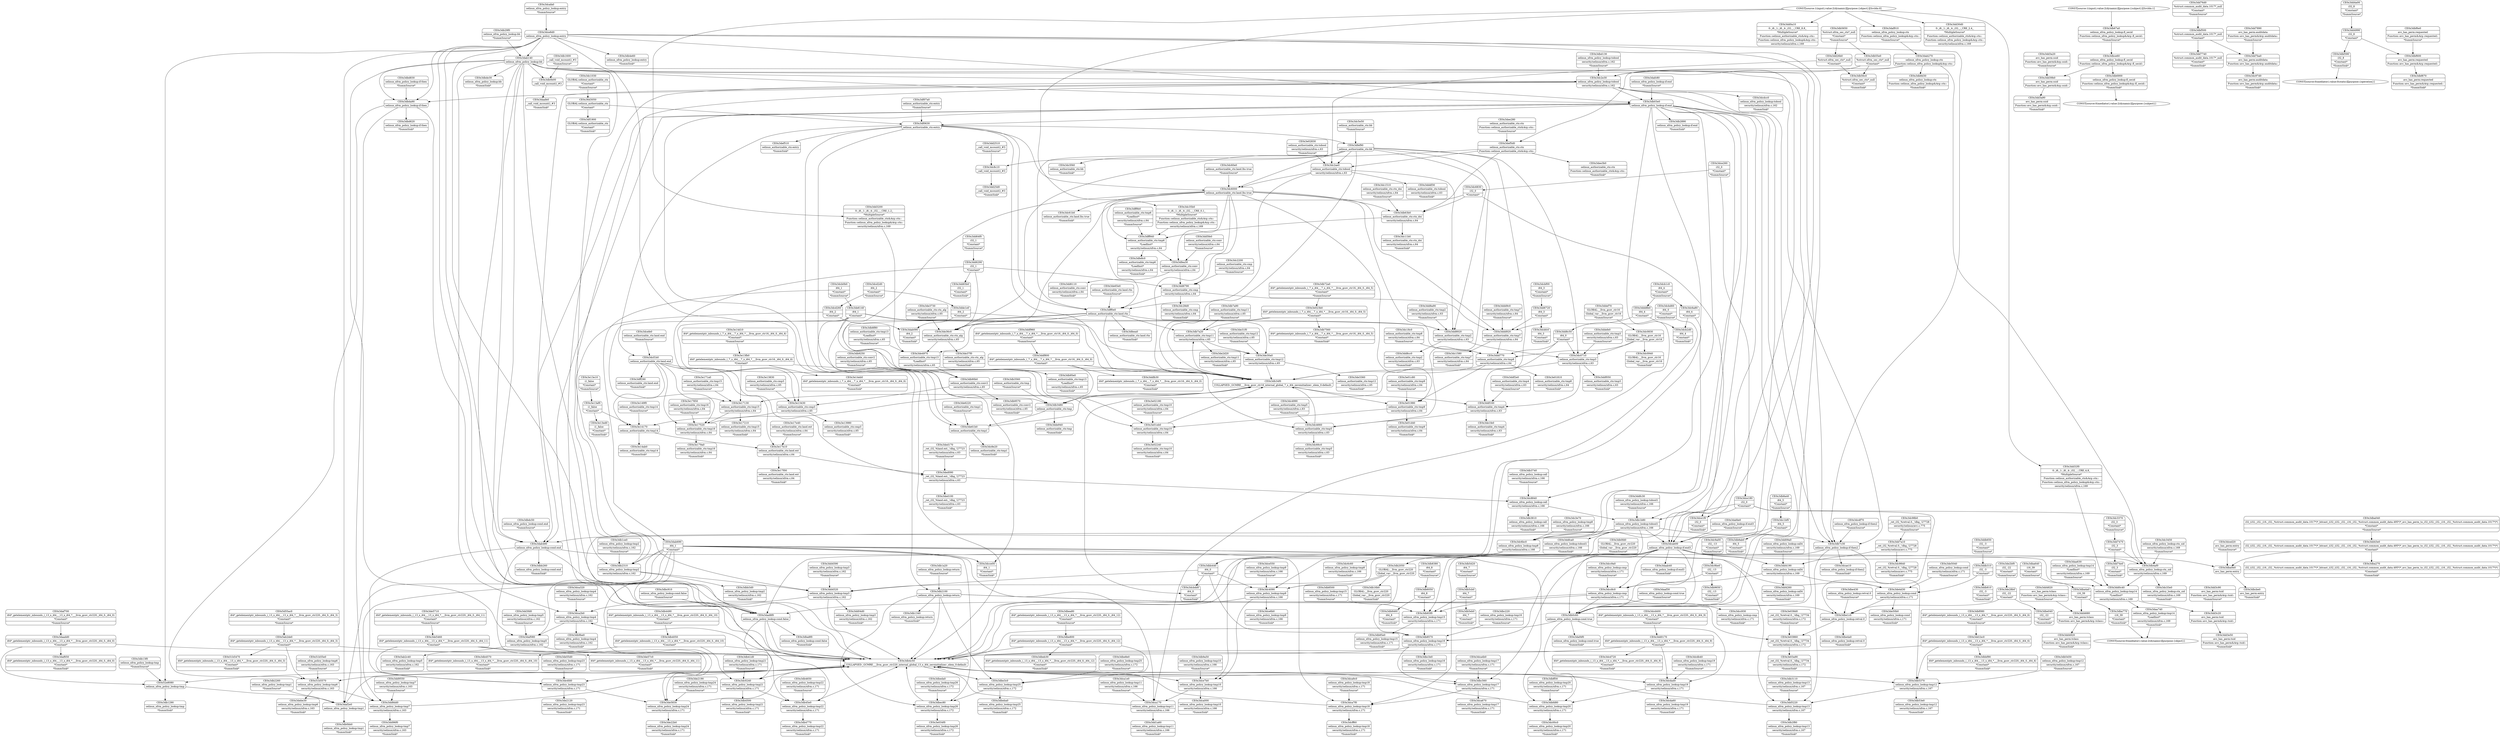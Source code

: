 digraph {
	CE0x3db29f0 [shape=record,shape=Mrecord,label="{CE0x3db29f0|selinux_xfrm_policy_lookup:bb|*SummSource*}"]
	CE0x3dd8a90 [shape=record,shape=Mrecord,label="{CE0x3dd8a90|selinux_authorizable_ctx:tmp2|security/selinux/xfrm.c,63|*SummSource*}"]
	CE0x3dc00c0 [shape=record,shape=Mrecord,label="{CE0x3dc00c0|selinux_xfrm_policy_lookup:tmp20|security/selinux/xfrm.c,171|*SummSink*}"]
	CE0x3dd65b0 [shape=record,shape=Mrecord,label="{CE0x3dd65b0|i32_1|*Constant*|*SummSink*}"]
	CE0x3ddf800 [shape=record,shape=Mrecord,label="{CE0x3ddf800|i64*_getelementptr_inbounds_(_7_x_i64_,_7_x_i64_*___llvm_gcov_ctr16,_i64_0,_i64_0)|*Constant*}"]
	CE0x3db16b0 [shape=record,shape=Mrecord,label="{CE0x3db16b0|GLOBAL:__llvm_gcov_ctr220|Global_var:__llvm_gcov_ctr220|*SummSink*}"]
	CE0x3dba770 [shape=record,shape=Mrecord,label="{CE0x3dba770|i16_39|*Constant*|*SummSink*}"]
	CE0x3db2100 [shape=record,shape=Mrecord,label="{CE0x3db2100|selinux_xfrm_policy_lookup:return}"]
	CE0x3ddb650 [shape=record,shape=Mrecord,label="{CE0x3ddb650|i32_-3|*Constant*|*SummSource*}"]
	CE0x3dafde0 [shape=record,shape=Mrecord,label="{CE0x3dafde0|selinux_xfrm_policy_lookup:if.end3|*SummSource*}"]
	CE0x3de6140 [shape=record,shape=Mrecord,label="{CE0x3de6140|i64_1|*Constant*}"]
	CE0x3db4570 [shape=record,shape=Mrecord,label="{CE0x3db4570|i64*_getelementptr_inbounds_(_13_x_i64_,_13_x_i64_*___llvm_gcov_ctr220,_i64_0,_i64_10)|*Constant*|*SummSink*}"]
	CE0x3dcda60 [shape=record,shape=Mrecord,label="{CE0x3dcda60|selinux_xfrm_policy_lookup:tmp19|security/selinux/xfrm.c,171|*SummSink*}"]
	CE0x3dc1030 [shape=record,shape=Mrecord,label="{CE0x3dc1030|GLOBAL:selinux_authorizable_ctx|*Constant*|*SummSource*}"]
	CE0x3db67a0 [shape=record,shape=Mrecord,label="{CE0x3db67a0|selinux_xfrm_policy_lookup:fl_secid|Function::selinux_xfrm_policy_lookup&Arg::fl_secid::|*SummSource*}"]
	CE0x3dc8c10 [shape=record,shape=Mrecord,label="{CE0x3dc8c10|_call_void_mcount()_#3}"]
	CE0x3e02240 [shape=record,shape=Mrecord,label="{CE0x3e02240|selinux_authorizable_ctx:tmp10|security/selinux/xfrm.c,64|*SummSink*}"]
	CE0x3dbd830 [shape=record,shape=Mrecord,label="{CE0x3dbd830|selinux_xfrm_policy_lookup:if.then|*SummSource*}"]
	CE0x3e13980 [shape=record,shape=Mrecord,label="{CE0x3e13980|selinux_authorizable_ctx:cmp3|security/selinux/xfrm.c,65|*SummSink*}"]
	CE0x3dddf30 [shape=record,shape=Mrecord,label="{CE0x3dddf30|selinux_authorizable_ctx:tobool|security/selinux/xfrm.c,63|*SummSink*}"]
	CE0x3dd6790 [shape=record,shape=Mrecord,label="{CE0x3dd6790|selinux_authorizable_ctx:cmp|security/selinux/xfrm.c,64}"]
	CE0x3db8ab0 [shape=record,shape=Mrecord,label="{CE0x3db8ab0|i64_5|*Constant*|*SummSink*}"]
	CE0x3dbe800 [shape=record,shape=Mrecord,label="{CE0x3dbe800|i64*_getelementptr_inbounds_(_13_x_i64_,_13_x_i64_*___llvm_gcov_ctr220,_i64_0,_i64_12)|*Constant*}"]
	CE0x3df07a0 [shape=record,shape=Mrecord,label="{CE0x3df07a0|selinux_authorizable_ctx:entry|*SummSource*}"]
	CE0x3de5710 [shape=record,shape=Mrecord,label="{CE0x3de5710|i64*_getelementptr_inbounds_(_13_x_i64_,_13_x_i64_*___llvm_gcov_ctr220,_i64_0,_i64_11)|*Constant*|*SummSource*}"]
	CE0x3dc0940 [shape=record,shape=Mrecord,label="{CE0x3dc0940|GLOBAL:__llvm_gcov_ctr16|Global_var:__llvm_gcov_ctr16|*SummSink*}"]
	CE0x3db55e0 [shape=record,shape=Mrecord,label="{CE0x3db55e0|%struct.xfrm_sec_ctx*_null|*Constant*}"]
	CE0x3db4650 [shape=record,shape=Mrecord,label="{CE0x3db4650|selinux_xfrm_policy_lookup:tmp22|security/selinux/xfrm.c,171|*SummSource*}"]
	CE0x3e171a0 [shape=record,shape=Mrecord,label="{CE0x3e171a0|selinux_authorizable_ctx:tmp15|security/selinux/xfrm.c,64|*SummSource*}"]
	CE0x3daf4f0 [shape=record,shape=Mrecord,label="{CE0x3daf4f0|selinux_xfrm_policy_lookup:cond.true|*SummSink*}"]
	CE0x3dd4920 [shape=record,shape=Mrecord,label="{CE0x3dd4920|avc_has_perm:tclass|Function::avc_has_perm&Arg::tclass::|*SummSink*}"]
	"CONST[source:1(input),value:2(dynamic)][purpose:{subject}][SrcIdx:1]"
	CE0x3dcd720 [shape=record,shape=Mrecord,label="{CE0x3dcd720|i64*_getelementptr_inbounds_(_13_x_i64_,_13_x_i64_*___llvm_gcov_ctr220,_i64_0,_i64_9)|*Constant*|*SummSink*}"]
	CE0x3dd8dd0 [shape=record,shape=Mrecord,label="{CE0x3dd8dd0|selinux_xfrm_policy_lookup:tmp7|security/selinux/xfrm.c,163}"]
	CE0x3db90b0 [shape=record,shape=Mrecord,label="{CE0x3db90b0|selinux_authorizable_ctx:conv2|security/selinux/xfrm.c,65}"]
	CE0x3dd6290 [shape=record,shape=Mrecord,label="{CE0x3dd6290|i32_1|*Constant*}"]
	CE0x51b5470 [shape=record,shape=Mrecord,label="{CE0x51b5470|i64*_getelementptr_inbounds_(_13_x_i64_,_13_x_i64_*___llvm_gcov_ctr220,_i64_0,_i64_3)|*Constant*|*SummSink*}"]
	CE0x3dd3fd0 [shape=record,shape=Mrecord,label="{CE0x3dd3fd0|selinux_xfrm_policy_lookup:tmp5|security/selinux/xfrm.c,162|*SummSource*}"]
	CE0x3dc3450 [shape=record,shape=Mrecord,label="{CE0x3dc3450|selinux_xfrm_policy_lookup:ctx_sid|security/selinux/xfrm.c,169|*SummSource*}"]
	CE0x3dd4520 [shape=record,shape=Mrecord,label="{CE0x3dd4520|selinux_xfrm_policy_lookup:tmp3|security/selinux/xfrm.c,162}"]
	CE0x3db3810 [shape=record,shape=Mrecord,label="{CE0x3db3810|selinux_xfrm_policy_lookup:call|security/selinux/xfrm.c,166|*SummSink*}"]
	CE0x3db85e0 [shape=record,shape=Mrecord,label="{CE0x3db85e0|selinux_xfrm_policy_lookup:tmp15|security/selinux/xfrm.c,171|*SummSink*}"]
	CE0x3e14ab0 [shape=record,shape=Mrecord,label="{CE0x3e14ab0|selinux_authorizable_ctx:tmp14|*SummSink*}"]
	CE0x3dc2200 [shape=record,shape=Mrecord,label="{CE0x3dc2200|selinux_authorizable_ctx:cmp|security/selinux/xfrm.c,64|*SummSource*}"]
	CE0x3dd76d0 [shape=record,shape=Mrecord,label="{CE0x3dd76d0|%struct.common_audit_data.1017*_null|*Constant*|*SummSource*}"]
	CE0x3daf2e0 [shape=record,shape=Mrecord,label="{CE0x3daf2e0|selinux_xfrm_policy_lookup:tmp1}"]
	CE0x3dced20 [shape=record,shape=Mrecord,label="{CE0x3dced20|avc_has_perm:entry|*SummSource*}"]
	CE0x3db4e60 [shape=record,shape=Mrecord,label="{CE0x3db4e60|selinux_xfrm_policy_lookup:entry|*SummSink*}"]
	CE0x3e17520 [shape=record,shape=Mrecord,label="{CE0x3e17520|selinux_authorizable_ctx:tmp16|security/selinux/xfrm.c,64}"]
	CE0x3dbe430 [shape=record,shape=Mrecord,label="{CE0x3dbe430|selinux_xfrm_policy_lookup:retval.0|*SummSource*}"]
	CE0x3db95e0 [shape=record,shape=Mrecord,label="{CE0x3db95e0|selinux_authorizable_ctx:tmp13|*LoadInst*|security/selinux/xfrm.c,65|*SummSink*}"]
	CE0x3dc6830 [shape=record,shape=Mrecord,label="{CE0x3dc6830|i32_0|*Constant*}"]
	CE0x3db4500 [shape=record,shape=Mrecord,label="{CE0x3db4500|selinux_xfrm_policy_lookup:tmp21|security/selinux/xfrm.c,171|*SummSink*}"]
	CE0x3e13ed0 [shape=record,shape=Mrecord,label="{CE0x3e13ed0|i1_false|*Constant*|*SummSink*}"]
	CE0x3dca2b0 [shape=record,shape=Mrecord,label="{CE0x3dca2b0|selinux_xfrm_policy_lookup:tmp4|security/selinux/xfrm.c,162}"]
	CE0x3dcdb40 [shape=record,shape=Mrecord,label="{CE0x3dcdb40|selinux_xfrm_policy_lookup:tmp19|security/selinux/xfrm.c,171|*SummSource*}"]
	CE0x3dc6bc0 [shape=record,shape=Mrecord,label="{CE0x3dc6bc0|selinux_xfrm_policy_lookup:tmp8|security/selinux/xfrm.c,166}"]
	CE0x3dd0c40 [shape=record,shape=Mrecord,label="{CE0x3dd0c40|selinux_xfrm_policy_lookup:tmp14|*LoadInst*|security/selinux/xfrm.c,169}"]
	CE0x3dba0b0 [shape=record,shape=Mrecord,label="{CE0x3dba0b0|avc_has_perm:entry}"]
	CE0x3e02830 [shape=record,shape=Mrecord,label="{CE0x3e02830|selinux_authorizable_ctx:tobool|security/selinux/xfrm.c,63|*SummSource*}"]
	CE0x51b5570 [shape=record,shape=Mrecord,label="{CE0x51b5570|selinux_xfrm_policy_lookup:tmp6|security/selinux/xfrm.c,163}"]
	CE0x3dbb440 [shape=record,shape=Mrecord,label="{CE0x3dbb440|i64_0|*Constant*}"]
	CE0x3dbc910 [shape=record,shape=Mrecord,label="{CE0x3dbc910|selinux_xfrm_policy_lookup:cond.false|*SummSource*}"]
	CE0x3dff290 [shape=record,shape=Mrecord,label="{CE0x3dff290|selinux_authorizable_ctx:land.end|*SummSink*}"]
	CE0x3dbe8e0 [shape=record,shape=Mrecord,label="{CE0x3dbe8e0|selinux_xfrm_policy_lookup:tmp25|security/selinux/xfrm.c,172|*SummSource*}"]
	CE0x3dd3a20 [shape=record,shape=Mrecord,label="{CE0x3dd3a20|avc_has_perm:ssid|Function::avc_has_perm&Arg::ssid::|*SummSource*}"]
	CE0x3dff0e0 [shape=record,shape=Mrecord,label="{CE0x3dff0e0|selinux_authorizable_ctx:land.rhs}"]
	CE0x3dca1e0 [shape=record,shape=Mrecord,label="{CE0x3dca1e0|selinux_xfrm_policy_lookup:tmp11|security/selinux/xfrm.c,166|*SummSource*}"]
	CE0x3dba640 [shape=record,shape=Mrecord,label="{CE0x3dba640|i16_39|*Constant*|*SummSource*}"]
	CE0x3daafe0 [shape=record,shape=Mrecord,label="{CE0x3daafe0|_call_void_mcount()_#3|*SummSink*}"]
	CE0x3dd0170 [shape=record,shape=Mrecord,label="{CE0x3dd0170|i64*_getelementptr_inbounds_(_13_x_i64_,_13_x_i64_*___llvm_gcov_ctr220,_i64_0,_i64_9)|*Constant*}"]
	CE0x3ddd9c0 [shape=record,shape=Mrecord,label="{CE0x3ddd9c0|selinux_authorizable_ctx:tmp7|security/selinux/xfrm.c,64|*SummSource*}"]
	CE0x3db9250 [shape=record,shape=Mrecord,label="{CE0x3db9250|selinux_authorizable_ctx:conv2|security/selinux/xfrm.c,65|*SummSource*}"]
	CE0x3daf650 [shape=record,shape=Mrecord,label="{CE0x3daf650|i64*_getelementptr_inbounds_(_13_x_i64_,_13_x_i64_*___llvm_gcov_ctr220,_i64_0,_i64_0)|*Constant*|*SummSink*}"]
	CE0x3dca000 [shape=record,shape=Mrecord,label="{CE0x3dca000|selinux_xfrm_policy_lookup:tmp10|security/selinux/xfrm.c,166|*SummSink*}"]
	CE0x3e13af0 [shape=record,shape=Mrecord,label="{CE0x3e13af0|i1_false|*Constant*}"]
	CE0x3db1b80 [shape=record,shape=Mrecord,label="{CE0x3db1b80|selinux_xfrm_policy_lookup:tobool1|security/selinux/xfrm.c,166}"]
	CE0x3dd25d0 [shape=record,shape=Mrecord,label="{CE0x3dd25d0|_call_void_mcount()_#3|*SummSink*}"]
	CE0x3dbe1c0 [shape=record,shape=Mrecord,label="{CE0x3dbe1c0|selinux_xfrm_policy_lookup:retval.0}"]
	CE0x3dd64f0 [shape=record,shape=Mrecord,label="{CE0x3dd64f0|i32_1|*Constant*|*SummSource*}"]
	CE0x3dc0710 [shape=record,shape=Mrecord,label="{CE0x3dc0710|selinux_authorizable_ctx:tmp3|security/selinux/xfrm.c,63}"]
	CE0x3dcdf70 [shape=record,shape=Mrecord,label="{CE0x3dcdf70|selinux_xfrm_policy_lookup:if.then2|*SummSource*}"]
	CE0x3de37f0 [shape=record,shape=Mrecord,label="{CE0x3de37f0|selinux_authorizable_ctx:ctx_alg|security/selinux/xfrm.c,65|*SummSink*}"]
	CE0x52e8080 [shape=record,shape=Mrecord,label="{CE0x52e8080|selinux_xfrm_policy_lookup:tmp}"]
	CE0x3dbf670 [shape=record,shape=Mrecord,label="{CE0x3dbf670|avc_has_perm:requested|Function::avc_has_perm&Arg::requested::|*SummSink*}"]
	CE0x3dd1a60 [shape=record,shape=Mrecord,label="{CE0x3dd1a60|selinux_xfrm_policy_lookup:tmp11|security/selinux/xfrm.c,166|*SummSink*}"]
	CE0x3e023b0 [shape=record,shape=Mrecord,label="{CE0x3e023b0|i64*_getelementptr_inbounds_(_7_x_i64_,_7_x_i64_*___llvm_gcov_ctr16,_i64_0,_i64_5)|*Constant*}"]
	"CONST[source:0(mediator),value:0(static)][purpose:{operation}]"
	CE0x3e038d0 [shape=record,shape=Mrecord,label="{CE0x3e038d0|_ret_i32_%retval.0,_!dbg_!27734|security/selinux/xfrm.c,172|*SummSource*}"]
	CE0x3db9570 [shape=record,shape=Mrecord,label="{CE0x3db9570|selinux_authorizable_ctx:conv2|security/selinux/xfrm.c,65|*SummSink*}"]
	CE0x3dc6a80 [shape=record,shape=Mrecord,label="{CE0x3dc6a80|i64_4|*Constant*}"]
	CE0x3de5830 [shape=record,shape=Mrecord,label="{CE0x3de5830|selinux_xfrm_policy_lookup:tmp24|security/selinux/xfrm.c,171}"]
	CE0x3dd26b0 [shape=record,shape=Mrecord,label="{CE0x3dd26b0|%struct.xfrm_sec_ctx*_null|*Constant*}"]
	CE0x3dcdcc0 [shape=record,shape=Mrecord,label="{CE0x3dcdcc0|selinux_xfrm_policy_lookup:tobool|security/selinux/xfrm.c,162|*SummSink*}"]
	CE0x3dc9a00 [shape=record,shape=Mrecord,label="{CE0x3dc9a00|i32_-13|*Constant*|*SummSource*}"]
	CE0x51b55e0 [shape=record,shape=Mrecord,label="{CE0x51b55e0|selinux_xfrm_policy_lookup:tmp6|security/selinux/xfrm.c,163|*SummSource*}"]
	CE0x3dd5220 [shape=record,shape=Mrecord,label="{CE0x3dd5220|selinux_xfrm_policy_lookup:tmp13|security/selinux/xfrm.c,167}"]
	CE0x3daf700 [shape=record,shape=Mrecord,label="{CE0x3daf700|i64*_getelementptr_inbounds_(_13_x_i64_,_13_x_i64_*___llvm_gcov_ctr220,_i64_0,_i64_0)|*Constant*|*SummSource*}"]
	CE0x3dd3e50 [shape=record,shape=Mrecord,label="{CE0x3dd3e50|avc_has_perm:tsid|Function::avc_has_perm&Arg::tsid::|*SummSink*}"]
	CE0x3dd6720 [shape=record,shape=Mrecord,label="{CE0x3dd6720|i64_3|*Constant*}"]
	CE0x3dd7470 [shape=record,shape=Mrecord,label="{CE0x3dd7470|i32_3|*Constant*}"]
	CE0x3ddd770 [shape=record,shape=Mrecord,label="{CE0x3ddd770|selinux_authorizable_ctx:tmp8|security/selinux/xfrm.c,64}"]
	CE0x3dcb0b0 [shape=record,shape=Mrecord,label="{CE0x3dcb0b0|i64_1|*Constant*|*SummSource*}"]
	CE0x3dd8920 [shape=record,shape=Mrecord,label="{CE0x3dd8920|selinux_authorizable_ctx:tmp2|security/selinux/xfrm.c,63}"]
	CE0x3df1900 [shape=record,shape=Mrecord,label="{CE0x3df1900|GLOBAL:selinux_authorizable_ctx|*Constant*|*SummSink*}"]
	CE0x36d3050 [shape=record,shape=Mrecord,label="{CE0x36d3050|GLOBAL:selinux_authorizable_ctx|*Constant*}"]
	CE0x3dcbdd0 [shape=record,shape=Mrecord,label="{CE0x3dcbdd0|i64_0|*Constant*|*SummSink*}"]
	CE0x3de6220 [shape=record,shape=Mrecord,label="{CE0x3de6220|selinux_authorizable_ctx:tmp1|*SummSource*}"]
	CE0x3dbe3c0 [shape=record,shape=Mrecord,label="{CE0x3dbe3c0|selinux_xfrm_policy_lookup:tmp25|security/selinux/xfrm.c,172}"]
	CE0x3ddf960 [shape=record,shape=Mrecord,label="{CE0x3ddf960|i64*_getelementptr_inbounds_(_7_x_i64_,_7_x_i64_*___llvm_gcov_ctr16,_i64_0,_i64_0)|*Constant*|*SummSource*}"]
	CE0x3dd3c90 [shape=record,shape=Mrecord,label="{CE0x3dd3c90|avc_has_perm:tsid|Function::avc_has_perm&Arg::tsid::|*SummSource*}"]
	CE0x3dc0240 [shape=record,shape=Mrecord,label="{CE0x3dc0240|selinux_xfrm_policy_lookup:tmp21|security/selinux/xfrm.c,171}"]
	CE0x3df0630 [shape=record,shape=Mrecord,label="{CE0x3df0630|selinux_authorizable_ctx:entry}"]
	CE0x3dfea30 [shape=record,shape=Mrecord,label="{CE0x3dfea30|selinux_authorizable_ctx:conv|security/selinux/xfrm.c,64}"]
	CE0x3ddef70 [shape=record,shape=Mrecord,label="{CE0x3ddef70|GLOBAL:__llvm_gcov_ctr16|Global_var:__llvm_gcov_ctr16|*SummSource*}"]
	CE0x3de65e0 [shape=record,shape=Mrecord,label="{CE0x3de65e0|selinux_authorizable_ctx:land.rhs|*SummSource*}"]
	CE0x3e149f0 [shape=record,shape=Mrecord,label="{CE0x3e149f0|selinux_authorizable_ctx:tmp14|*SummSource*}"]
	CE0x3dcd260 [shape=record,shape=Mrecord,label="{CE0x3dcd260|i64_2|*Constant*}"]
	CE0x3de50b0 [shape=record,shape=Mrecord,label="{CE0x3de50b0|selinux_xfrm_policy_lookup:cond|security/selinux/xfrm.c,171|*SummSink*}"]
	CE0x3dab270 [shape=record,shape=Mrecord,label="{CE0x3dab270|selinux_xfrm_policy_lookup:ctx|Function::selinux_xfrm_policy_lookup&Arg::ctx::}"]
	CE0x3dce7b0 [shape=record,shape=Mrecord,label="{CE0x3dce7b0|selinux_xfrm_policy_lookup:tmp10|security/selinux/xfrm.c,166}"]
	CE0x3dd8cc0 [shape=record,shape=Mrecord,label="{CE0x3dd8cc0|selinux_authorizable_ctx:tmp2|security/selinux/xfrm.c,63|*SummSink*}"]
	CE0x3e13430 [shape=record,shape=Mrecord,label="{CE0x3e13430|selinux_authorizable_ctx:cmp3|security/selinux/xfrm.c,65}"]
	CE0x3e17130 [shape=record,shape=Mrecord,label="{CE0x3e17130|selinux_authorizable_ctx:tmp15|security/selinux/xfrm.c,64}"]
	CE0x3db1290 [shape=record,shape=Mrecord,label="{CE0x3db1290|selinux_xfrm_policy_lookup:tmp|*SummSink*}"]
	CE0x3db13f0 [shape=record,shape=Mrecord,label="{CE0x3db13f0|selinux_xfrm_policy_lookup:tmp|*SummSource*}"]
	CE0x3e17210 [shape=record,shape=Mrecord,label="{CE0x3e17210|selinux_authorizable_ctx:tmp15|security/selinux/xfrm.c,64|*SummSink*}"]
	CE0x3de36c0 [shape=record,shape=Mrecord,label="{CE0x3de36c0|selinux_authorizable_ctx:ctx_alg|security/selinux/xfrm.c,65}"]
	CE0x3dbf500 [shape=record,shape=Mrecord,label="{CE0x3dbf500|%struct.common_audit_data.1017*_null|*Constant*}"]
	CE0x3dbb3d0 [shape=record,shape=Mrecord,label="{CE0x3dbb3d0|selinux_xfrm_policy_lookup:tmp2|security/selinux/xfrm.c,162|*SummSink*}"]
	CE0x3db7a20 [shape=record,shape=Mrecord,label="{CE0x3db7a20|selinux_authorizable_ctx:tmp11|security/selinux/xfrm.c,65}"]
	CE0x3dca320 [shape=record,shape=Mrecord,label="{CE0x3dca320|selinux_xfrm_policy_lookup:tmp4|security/selinux/xfrm.c,162|*SummSource*}"]
	CE0x3db8a40 [shape=record,shape=Mrecord,label="{CE0x3db8a40|i64_5|*Constant*|*SummSource*}"]
	CE0x3dd3200 [shape=record,shape=Mrecord,label="{CE0x3dd3200|0:_i8,_1:_i8,_4:_i32,_:_CRE_1,2_|*MultipleSource*|Function::selinux_authorizable_ctx&Arg::ctx::|Function::selinux_xfrm_policy_lookup&Arg::ctx::|security/selinux/xfrm.c,169}"]
	CE0x3db03e0 [shape=record,shape=Mrecord,label="{CE0x3db03e0|selinux_xfrm_policy_lookup:if.end}"]
	CE0x3e17850 [shape=record,shape=Mrecord,label="{CE0x3e17850|selinux_authorizable_ctx:tmp16|security/selinux/xfrm.c,64|*SummSource*}"]
	CE0x3de3360 [shape=record,shape=Mrecord,label="{CE0x3de3360|selinux_authorizable_ctx:tmp12|security/selinux/xfrm.c,65|*SummSink*}"]
	CE0x3dc3e70 [shape=record,shape=Mrecord,label="{CE0x3dc3e70|selinux_xfrm_policy_lookup:tmp8|security/selinux/xfrm.c,166|*SummSource*}"]
	CE0x3dcd400 [shape=record,shape=Mrecord,label="{CE0x3dcd400|i64*_getelementptr_inbounds_(_13_x_i64_,_13_x_i64_*___llvm_gcov_ctr220,_i64_0,_i64_9)|*Constant*|*SummSource*}"]
	CE0x3dbf390 [shape=record,shape=Mrecord,label="{CE0x3dbf390|i32_8|*Constant*|*SummSink*}"]
	CE0x3de28b0 [shape=record,shape=Mrecord,label="{CE0x3de28b0|i32_-22|*Constant*}"]
	CE0x3dcb1c0 [shape=record,shape=Mrecord,label="{CE0x3dcb1c0|i64_4|*Constant*|*SummSource*}"]
	CE0x3dbc560 [shape=record,shape=Mrecord,label="{CE0x3dbc560|selinux_xfrm_policy_lookup:tmp17|security/selinux/xfrm.c,171}"]
	CE0x3e179a0 [shape=record,shape=Mrecord,label="{CE0x3e179a0|selinux_authorizable_ctx:tmp16|security/selinux/xfrm.c,64|*SummSink*}"]
	CE0x3dd0a10 [shape=record,shape=Mrecord,label="{CE0x3dd0a10|0:_i8,_1:_i8,_4:_i32,_:_CRE_8,8_|*MultipleSource*|Function::selinux_authorizable_ctx&Arg::ctx::|Function::selinux_xfrm_policy_lookup&Arg::ctx::|security/selinux/xfrm.c,169}"]
	CE0x3dce180 [shape=record,shape=Mrecord,label="{CE0x3dce180|i32_0|*Constant*}"]
	CE0x3db2890 [shape=record,shape=Mrecord,label="{CE0x3db2890|selinux_xfrm_policy_lookup:if.end|*SummSink*}"]
	CE0x5d55ac0 [shape=record,shape=Mrecord,label="{CE0x5d55ac0|i64*_getelementptr_inbounds_(_13_x_i64_,_13_x_i64_*___llvm_gcov_ctr220,_i64_0,_i64_3)|*Constant*|*SummSource*}"]
	CE0x3dab480 [shape=record,shape=Mrecord,label="{CE0x3dab480|selinux_xfrm_policy_lookup:cond.end}"]
	CE0x3dd4990 [shape=record,shape=Mrecord,label="{CE0x3dd4990|i32_8|*Constant*}"]
	CE0x3db9a50 [shape=record,shape=Mrecord,label="{CE0x3db9a50|selinux_xfrm_policy_lookup:tmp10|security/selinux/xfrm.c,166|*SummSource*}"]
	CE0x3de2d20 [shape=record,shape=Mrecord,label="{CE0x3de2d20|selinux_authorizable_ctx:tmp11|security/selinux/xfrm.c,65|*SummSink*}"]
	CE0x3dbec80 [shape=record,shape=Mrecord,label="{CE0x3dbec80|selinux_xfrm_policy_lookup:tmp26|security/selinux/xfrm.c,172}"]
	"CONST[source:0(mediator),value:2(dynamic)][purpose:{object}]"
	CE0x3dff9b0 [shape=record,shape=Mrecord,label="{CE0x3dff9b0|selinux_authorizable_ctx:tmp6|*LoadInst*|security/selinux/xfrm.c,64|*SummSource*}"]
	CE0x3db2f80 [shape=record,shape=Mrecord,label="{CE0x3db2f80|selinux_xfrm_policy_lookup:tmp13|security/selinux/xfrm.c,167|*SummSink*}"]
	CE0x3dd09a0 [shape=record,shape=Mrecord,label="{CE0x3dd09a0|selinux_xfrm_policy_lookup:call4|security/selinux/xfrm.c,169|*SummSource*}"]
	CE0x3e03860 [shape=record,shape=Mrecord,label="{CE0x3e03860|_ret_i32_%retval.0,_!dbg_!27734|security/selinux/xfrm.c,172}"]
	CE0x3e01eb0 [shape=record,shape=Mrecord,label="{CE0x3e01eb0|selinux_authorizable_ctx:tmp10|security/selinux/xfrm.c,64}"]
	CE0x3dcff60 [shape=record,shape=Mrecord,label="{CE0x3dcff60|selinux_xfrm_policy_lookup:tmp18|security/selinux/xfrm.c,171|*SummSink*}"]
	CE0x3dbe040 [shape=record,shape=Mrecord,label="{CE0x3dbe040|i32_-22|*Constant*|*SummSink*}"]
	CE0x3dc18c0 [shape=record,shape=Mrecord,label="{CE0x3dc18c0|selinux_authorizable_ctx:tmp8|security/selinux/xfrm.c,64|*SummSource*}"]
	CE0x3db5d20 [shape=record,shape=Mrecord,label="{CE0x3db5d20|i64_7|*Constant*|*SummSource*}"]
	CE0x3db4050 [shape=record,shape=Mrecord,label="{CE0x3db4050|i64*_getelementptr_inbounds_(_13_x_i64_,_13_x_i64_*___llvm_gcov_ctr220,_i64_0,_i64_10)|*Constant*}"]
	CE0x3dbdc50 [shape=record,shape=Mrecord,label="{CE0x3dbdc50|selinux_xfrm_policy_lookup:cond.end|*SummSource*}"]
	"CONST[source:0(mediator),value:2(dynamic)][purpose:{subject}]"
	CE0x3dc8840 [shape=record,shape=Mrecord,label="{CE0x3dc8840|selinux_xfrm_policy_lookup:call|security/selinux/xfrm.c,166}"]
	CE0x3db9650 [shape=record,shape=Mrecord,label="{CE0x3db9650|i32_-13|*Constant*|*SummSink*}"]
	CE0x3de22b0 [shape=record,shape=Mrecord,label="{CE0x3de22b0|selinux_xfrm_policy_lookup:tmp24|security/selinux/xfrm.c,171|*SummSink*}"]
	CE0x3dc11b0 [shape=record,shape=Mrecord,label="{CE0x3dc11b0|selinux_authorizable_ctx:ctx_doi|security/selinux/xfrm.c,64|*SummSink*}"]
	CE0x3dc35b0 [shape=record,shape=Mrecord,label="{CE0x3dc35b0|0:_i8,_1:_i8,_4:_i32,_:_CRE_0,1_|*MultipleSource*|Function::selinux_authorizable_ctx&Arg::ctx::|Function::selinux_xfrm_policy_lookup&Arg::ctx::|security/selinux/xfrm.c,169}"]
	CE0x3dc28d0 [shape=record,shape=Mrecord,label="{CE0x3dc28d0|selinux_authorizable_ctx:cmp|security/selinux/xfrm.c,64|*SummSink*}"]
	CE0x3dbda90 [shape=record,shape=Mrecord,label="{CE0x3dbda90|selinux_xfrm_policy_lookup:if.then}"]
	CE0x3dcf1b0 [shape=record,shape=Mrecord,label="{CE0x3dcf1b0|selinux_authorizable_ctx:land.end}"]
	CE0x3dd4590 [shape=record,shape=Mrecord,label="{CE0x3dd4590|selinux_xfrm_policy_lookup:tmp3|security/selinux/xfrm.c,162|*SummSource*}"]
	CE0x3daf910 [shape=record,shape=Mrecord,label="{CE0x3daf910|selinux_xfrm_policy_lookup:ctx|Function::selinux_xfrm_policy_lookup&Arg::ctx::|*SummSource*}"]
	CE0x3db8380 [shape=record,shape=Mrecord,label="{CE0x3db8380|i64_8|*Constant*|*SummSource*}"]
	CE0x3db7a90 [shape=record,shape=Mrecord,label="{CE0x3db7a90|selinux_authorizable_ctx:tmp11|security/selinux/xfrm.c,65|*SummSource*}"]
	CE0x3dd3c20 [shape=record,shape=Mrecord,label="{CE0x3dd3c20|avc_has_perm:tsid|Function::avc_has_perm&Arg::tsid::}"]
	CE0x3dce1f0 [shape=record,shape=Mrecord,label="{CE0x3dce1f0|i32_0|*Constant*|*SummSink*}"]
	CE0x3dfeea0 [shape=record,shape=Mrecord,label="{CE0x3dfeea0|selinux_authorizable_ctx:land.rhs|*SummSink*}"]
	CE0x3e01d40 [shape=record,shape=Mrecord,label="{CE0x3e01d40|selinux_authorizable_ctx:tmp9|security/selinux/xfrm.c,64|*SummSink*}"]
	CE0x3dba4a0 [shape=record,shape=Mrecord,label="{CE0x3dba4a0|i16_39|*Constant*}"]
	CE0x3e034f0 [shape=record,shape=Mrecord,label="{CE0x3e034f0|selinux_xfrm_policy_lookup:tmp26|security/selinux/xfrm.c,172|*SummSink*}"]
	CE0x3ded170 [shape=record,shape=Mrecord,label="{CE0x3ded170|_ret_i32_%land.ext,_!dbg_!27723|security/selinux/xfrm.c,63|*SummSource*}"]
	CE0x3dc60e0 [shape=record,shape=Mrecord,label="{CE0x3dc60e0|selinux_authorizable_ctx:land.lhs.true|*SummSource*}"]
	CE0x3dd4190 [shape=record,shape=Mrecord,label="{CE0x3dd4190|selinux_xfrm_policy_lookup:call4|security/selinux/xfrm.c,169}"]
	CE0x3dde940 [shape=record,shape=Mrecord,label="{CE0x3dde940|selinux_authorizable_ctx:tmp|*SummSink*}"]
	CE0x3dbeb30 [shape=record,shape=Mrecord,label="{CE0x3dbeb30|i64*_getelementptr_inbounds_(_13_x_i64_,_13_x_i64_*___llvm_gcov_ctr220,_i64_0,_i64_12)|*Constant*|*SummSink*}"]
	CE0x3dba270 [shape=record,shape=Mrecord,label="{CE0x3dba270|i32_(i32,_i32,_i16,_i32,_%struct.common_audit_data.1017*)*_bitcast_(i32_(i32,_i32,_i16,_i32,_%struct.common_audit_data.495*)*_avc_has_perm_to_i32_(i32,_i32,_i16,_i32,_%struct.common_audit_data.1017*)*)|*Constant*|*SummSink*}"]
	CE0x3de2190 [shape=record,shape=Mrecord,label="{CE0x3de2190|selinux_xfrm_policy_lookup:tmp24|security/selinux/xfrm.c,171|*SummSource*}"]
	CE0x3e13e10 [shape=record,shape=Mrecord,label="{CE0x3e13e10|i1_false|*Constant*|*SummSource*}"]
	CE0x3db8500 [shape=record,shape=Mrecord,label="{CE0x3db8500|selinux_xfrm_policy_lookup:tmp15|security/selinux/xfrm.c,171|*SummSource*}"]
	CE0x3dd3a90 [shape=record,shape=Mrecord,label="{CE0x3dd3a90|avc_has_perm:ssid|Function::avc_has_perm&Arg::ssid::|*SummSink*}"]
	CE0x3dc4990 [shape=record,shape=Mrecord,label="{CE0x3dc4990|selinux_authorizable_ctx:tmp5|security/selinux/xfrm.c,63|*SummSource*}"]
	CE0x3dbce60 [shape=record,shape=Mrecord,label="{CE0x3dbce60|selinux_xfrm_policy_lookup:fl_secid|Function::selinux_xfrm_policy_lookup&Arg::fl_secid::}"]
	CE0x3dafc80 [shape=record,shape=Mrecord,label="{CE0x3dafc80|selinux_xfrm_policy_lookup:if.end|*SummSource*}"]
	"CONST[source:1(input),value:2(dynamic)][purpose:{object}][SrcIdx:0]"
	CE0x3db34f0 [shape=record,shape=Mrecord,label="{CE0x3db34f0|COLLAPSED:_GCMRE___llvm_gcov_ctr16_internal_global_7_x_i64_zeroinitializer:_elem_0:default:}"]
	CE0x3dd74e0 [shape=record,shape=Mrecord,label="{CE0x3dd74e0|i32_3|*Constant*|*SummSink*}"]
	CE0x3dce260 [shape=record,shape=Mrecord,label="{CE0x3dce260|i32_0|*Constant*|*SummSource*}"]
	CE0x3dc1bf0 [shape=record,shape=Mrecord,label="{CE0x3dc1bf0|i64_5|*Constant*}"]
	CE0x5ab2de0 [shape=record,shape=Mrecord,label="{CE0x5ab2de0|i64*_getelementptr_inbounds_(_13_x_i64_,_13_x_i64_*___llvm_gcov_ctr220,_i64_0,_i64_3)|*Constant*}"]
	CE0x3de55d0 [shape=record,shape=Mrecord,label="{CE0x3de55d0|selinux_xfrm_policy_lookup:tmp23|security/selinux/xfrm.c,171|*SummSource*}"]
	CE0x3dff940 [shape=record,shape=Mrecord,label="{CE0x3dff940|selinux_authorizable_ctx:tmp6|*LoadInst*|security/selinux/xfrm.c,64}"]
	CE0x3de5040 [shape=record,shape=Mrecord,label="{CE0x3de5040|selinux_xfrm_policy_lookup:cond|security/selinux/xfrm.c,171|*SummSource*}"]
	CE0x3dcefe0 [shape=record,shape=Mrecord,label="{CE0x3dcefe0|selinux_authorizable_ctx:land.end|*SummSource*}"]
	CE0x3dc66c0 [shape=record,shape=Mrecord,label="{CE0x3dc66c0|selinux_authorizable_ctx:tmp5|security/selinux/xfrm.c,63|*SummSink*}"]
	CE0x3def5d0 [shape=record,shape=Mrecord,label="{CE0x3def5d0|selinux_authorizable_ctx:ctx|Function::selinux_authorizable_ctx&Arg::ctx::}"]
	CE0x3dc4660 [shape=record,shape=Mrecord,label="{CE0x3dc4660|selinux_authorizable_ctx:tmp5|security/selinux/xfrm.c,63}"]
	CE0x3dcc8c0 [shape=record,shape=Mrecord,label="{CE0x3dcc8c0|selinux_xfrm_policy_lookup:cmp|security/selinux/xfrm.c,171}"]
	CE0x3e01810 [shape=record,shape=Mrecord,label="{CE0x3e01810|selinux_authorizable_ctx:tmp8|security/selinux/xfrm.c,64|*SummSink*}"]
	CE0x3db1ce0 [shape=record,shape=Mrecord,label="{CE0x3db1ce0|selinux_xfrm_policy_lookup:tmp2|security/selinux/xfrm.c,162|*SummSource*}"]
	CE0x3dd1bc0 [shape=record,shape=Mrecord,label="{CE0x3dd1bc0|i64*_getelementptr_inbounds_(_13_x_i64_,_13_x_i64_*___llvm_gcov_ctr220,_i64_0,_i64_6)|*Constant*}"]
	CE0x3debe30 [shape=record,shape=Mrecord,label="{CE0x3debe30|selinux_xfrm_policy_lookup:tmp6|security/selinux/xfrm.c,163|*SummSink*}"]
	CE0x3db2050 [shape=record,shape=Mrecord,label="{CE0x3db2050|GLOBAL:__llvm_gcov_ctr220|Global_var:__llvm_gcov_ctr220}"]
	CE0x3db3740 [shape=record,shape=Mrecord,label="{CE0x3db3740|selinux_xfrm_policy_lookup:call|security/selinux/xfrm.c,166|*SummSource*}"]
	CE0x3dd30d0 [shape=record,shape=Mrecord,label="{CE0x3dd30d0|0:_i8,_1:_i8,_4:_i32,_:_CRE_2,4_|*MultipleSource*|Function::selinux_authorizable_ctx&Arg::ctx::|Function::selinux_xfrm_policy_lookup&Arg::ctx::|security/selinux/xfrm.c,169}"]
	CE0x3e17b10 [shape=record,shape=Mrecord,label="{CE0x3e17b10|selinux_authorizable_ctx:land.ext|security/selinux/xfrm.c,64}"]
	CE0x3db4af0 [shape=record,shape=Mrecord,label="{CE0x3db4af0|selinux_xfrm_policy_lookup:ctx_sid|security/selinux/xfrm.c,169}"]
	CE0x3dbcbe0 [shape=record,shape=Mrecord,label="{CE0x3dbcbe0|avc_has_perm:entry|*SummSink*}"]
	CE0x3daf080 [shape=record,shape=Mrecord,label="{CE0x3daf080|selinux_xfrm_policy_lookup:tmp5|security/selinux/xfrm.c,162}"]
	CE0x3ddefe0 [shape=record,shape=Mrecord,label="{CE0x3ddefe0|selinux_authorizable_ctx:tmp3|security/selinux/xfrm.c,63|*SummSource*}"]
	CE0x3dd32f0 [shape=record,shape=Mrecord,label="{CE0x3dd32f0|0:_i8,_1:_i8,_4:_i32,_:_CRE_4,8_|*MultipleSource*|Function::selinux_authorizable_ctx&Arg::ctx::|Function::selinux_xfrm_policy_lookup&Arg::ctx::|security/selinux/xfrm.c,169}"]
	CE0x3dde1e0 [shape=record,shape=Mrecord,label="{CE0x3dde1e0|i64_2|*Constant*}"]
	CE0x3dcce00 [shape=record,shape=Mrecord,label="{CE0x3dcce00|i64_1|*Constant*|*SummSink*}"]
	CE0x3dcbd60 [shape=record,shape=Mrecord,label="{CE0x3dcbd60|i64_0|*Constant*|*SummSource*}"]
	CE0x3de2bf0 [shape=record,shape=Mrecord,label="{CE0x3de2bf0|i32_-22|*Constant*|*SummSource*}"]
	CE0x3dcdad0 [shape=record,shape=Mrecord,label="{CE0x3dcdad0|selinux_xfrm_policy_lookup:tmp19|security/selinux/xfrm.c,171}"]
	CE0x3de61b0 [shape=record,shape=Mrecord,label="{CE0x3de61b0|selinux_authorizable_ctx:tmp1}"]
	CE0x3daab40 [shape=record,shape=Mrecord,label="{CE0x3daab40|selinux_xfrm_policy_lookup:if.end3|*SummSink*}"]
	CE0x3db9be0 [shape=record,shape=Mrecord,label="{CE0x3db9be0|selinux_xfrm_policy_lookup:tmp4|security/selinux/xfrm.c,162|*SummSink*}"]
	CE0x3dd4260 [shape=record,shape=Mrecord,label="{CE0x3dd4260|selinux_xfrm_policy_lookup:call4|security/selinux/xfrm.c,169|*SummSink*}"]
	CE0x3dca4b0 [shape=record,shape=Mrecord,label="{CE0x3dca4b0|selinux_xfrm_policy_lookup:tmp17|security/selinux/xfrm.c,171|*SummSource*}"]
	CE0x3dad8f0 [shape=record,shape=Mrecord,label="{CE0x3dad8f0|selinux_xfrm_policy_lookup:cond.false}"]
	CE0x3db5650 [shape=record,shape=Mrecord,label="{CE0x3db5650|%struct.xfrm_sec_ctx*_null|*Constant*|*SummSource*}"]
	CE0x3dd7a10 [shape=record,shape=Mrecord,label="{CE0x3dd7a10|_ret_i32_%retval.0,_!dbg_!27728|security/selinux/avc.c,775}"]
	CE0x3daa630 [shape=record,shape=Mrecord,label="{CE0x3daa630|selinux_xfrm_policy_lookup:tmp14|*LoadInst*|security/selinux/xfrm.c,169|*SummSource*}"]
	CE0x3ddf050 [shape=record,shape=Mrecord,label="{CE0x3ddf050|selinux_authorizable_ctx:tmp3|security/selinux/xfrm.c,63|*SummSink*}"]
	CE0x3db3110 [shape=record,shape=Mrecord,label="{CE0x3db3110|selinux_xfrm_policy_lookup:tmp13|security/selinux/xfrm.c,167|*SummSource*}"]
	CE0x3dee3b0 [shape=record,shape=Mrecord,label="{CE0x3dee3b0|selinux_authorizable_ctx:ctx|Function::selinux_authorizable_ctx&Arg::ctx::|*SummSink*}"]
	CE0x3db8f80 [shape=record,shape=Mrecord,label="{CE0x3db8f80|selinux_authorizable_ctx:tmp13|*LoadInst*|security/selinux/xfrm.c,65|*SummSource*}"]
	CE0x3dc1510 [shape=record,shape=Mrecord,label="{CE0x3dc1510|selinux_authorizable_ctx:ctx_doi|security/selinux/xfrm.c,64|*SummSource*}"]
	CE0x3db53e0 [shape=record,shape=Mrecord,label="{CE0x3db53e0|selinux_xfrm_policy_lookup:tmp12|security/selinux/xfrm.c,167|*SummSink*}"]
	CE0x3db41d0 [shape=record,shape=Mrecord,label="{CE0x3db41d0|selinux_xfrm_policy_lookup:tmp21|security/selinux/xfrm.c,171|*SummSource*}"]
	CE0x3e13830 [shape=record,shape=Mrecord,label="{CE0x3e13830|selinux_authorizable_ctx:cmp3|security/selinux/xfrm.c,65|*SummSource*}"]
	CE0x3db6050 [shape=record,shape=Mrecord,label="{CE0x3db6050|i64_8|*Constant*}"]
	CE0x3db7560 [shape=record,shape=Mrecord,label="{CE0x3db7560|i64*_getelementptr_inbounds_(_7_x_i64_,_7_x_i64_*___llvm_gcov_ctr16,_i64_0,_i64_5)|*Constant*|*SummSink*}"]
	CE0x3de30a0 [shape=record,shape=Mrecord,label="{CE0x3de30a0|selinux_authorizable_ctx:tmp12|security/selinux/xfrm.c,65}"]
	CE0x3dbde30 [shape=record,shape=Mrecord,label="{CE0x3dbde30|selinux_xfrm_policy_lookup:bb|*SummSink*}"]
	CE0x3db56c0 [shape=record,shape=Mrecord,label="{CE0x3db56c0|%struct.xfrm_sec_ctx*_null|*Constant*|*SummSink*}"]
	CE0x3de4fd0 [shape=record,shape=Mrecord,label="{CE0x3de4fd0|selinux_xfrm_policy_lookup:tmp23|security/selinux/xfrm.c,171}"]
	CE0x3dc0830 [shape=record,shape=Mrecord,label="{CE0x3dc0830|GLOBAL:__llvm_gcov_ctr16|Global_var:__llvm_gcov_ctr16}"]
	CE0x3dc33e0 [shape=record,shape=Mrecord,label="{CE0x3dc33e0|selinux_xfrm_policy_lookup:ctx_sid|security/selinux/xfrm.c,169|*SummSink*}"]
	CE0x3dca670 [shape=record,shape=Mrecord,label="{CE0x3dca670|selinux_xfrm_policy_lookup:tmp17|security/selinux/xfrm.c,171|*SummSink*}"]
	CE0x3db45e0 [shape=record,shape=Mrecord,label="{CE0x3db45e0|selinux_xfrm_policy_lookup:tmp22|security/selinux/xfrm.c,171}"]
	CE0x3ddf2e0 [shape=record,shape=Mrecord,label="{CE0x3ddf2e0|selinux_authorizable_ctx:tmp4|security/selinux/xfrm.c,63|*SummSource*}"]
	CE0x3ddfca0 [shape=record,shape=Mrecord,label="{CE0x3ddfca0|selinux_xfrm_policy_lookup:tobool1|security/selinux/xfrm.c,166|*SummSink*}"]
	CE0x3dca7f0 [shape=record,shape=Mrecord,label="{CE0x3dca7f0|selinux_xfrm_policy_lookup:tmp18|security/selinux/xfrm.c,171}"]
	CE0x3dba040 [shape=record,shape=Mrecord,label="{CE0x3dba040|i32_(i32,_i32,_i16,_i32,_%struct.common_audit_data.1017*)*_bitcast_(i32_(i32,_i32,_i16,_i32,_%struct.common_audit_data.495*)*_avc_has_perm_to_i32_(i32,_i32,_i16,_i32,_%struct.common_audit_data.1017*)*)|*Constant*|*SummSource*}"]
	CE0x3db2260 [shape=record,shape=Mrecord,label="{CE0x3db2260|selinux_xfrm_policy_lookup:tmp1|*SummSource*}"]
	CE0x3dd04d0 [shape=record,shape=Mrecord,label="{CE0x3dd04d0|selinux_xfrm_policy_lookup:tmp3|security/selinux/xfrm.c,162|*SummSink*}"]
	CE0x3ded100 [shape=record,shape=Mrecord,label="{CE0x3ded100|_ret_i32_%land.ext,_!dbg_!27723|security/selinux/xfrm.c,63|*SummSink*}"]
	CE0x3dd96f0 [shape=record,shape=Mrecord,label="{CE0x3dd96f0|selinux_xfrm_policy_lookup:tmp7|security/selinux/xfrm.c,163|*SummSink*}"]
	CE0x3dc2ae0 [shape=record,shape=Mrecord,label="{CE0x3dc2ae0|selinux_authorizable_ctx:tobool|security/selinux/xfrm.c,63}"]
	CE0x3db63b0 [shape=record,shape=Mrecord,label="{CE0x3db63b0|selinux_authorizable_ctx:ctx_doi|security/selinux/xfrm.c,64}"]
	CE0x3e17f00 [shape=record,shape=Mrecord,label="{CE0x3e17f00|selinux_authorizable_ctx:land.ext|security/selinux/xfrm.c,64|*SummSink*}"]
	CE0x3def510 [shape=record,shape=Mrecord,label="{CE0x3def510|selinux_authorizable_ctx:entry|*SummSink*}"]
	CE0x3db0c60 [shape=record,shape=Mrecord,label="{CE0x3db0c60|selinux_xfrm_policy_lookup:cond.true}"]
	CE0x3e01c80 [shape=record,shape=Mrecord,label="{CE0x3e01c80|selinux_authorizable_ctx:tmp9|security/selinux/xfrm.c,64|*SummSource*}"]
	CE0x3dbeba0 [shape=record,shape=Mrecord,label="{CE0x3dbeba0|selinux_xfrm_policy_lookup:tmp25|security/selinux/xfrm.c,172|*SummSink*}"]
	CE0x3de1fe0 [shape=record,shape=Mrecord,label="{CE0x3de1fe0|selinux_authorizable_ctx:tmp4|security/selinux/xfrm.c,63|*SummSink*}"]
	CE0x3dd43e0 [shape=record,shape=Mrecord,label="{CE0x3dd43e0|i32_(i32,_i32,_i16,_i32,_%struct.common_audit_data.1017*)*_bitcast_(i32_(i32,_i32,_i16,_i32,_%struct.common_audit_data.495*)*_avc_has_perm_to_i32_(i32,_i32,_i16,_i32,_%struct.common_audit_data.1017*)*)|*Constant*}"]
	CE0x3db8460 [shape=record,shape=Mrecord,label="{CE0x3db8460|i64_8|*Constant*|*SummSink*}"]
	CE0x3dd9550 [shape=record,shape=Mrecord,label="{CE0x3dd9550|selinux_xfrm_policy_lookup:tmp7|security/selinux/xfrm.c,163|*SummSource*}"]
	CE0x3dd4680 [shape=record,shape=Mrecord,label="{CE0x3dd4680|avc_has_perm:tclass|Function::avc_has_perm&Arg::tclass::}"]
	CE0x3de2120 [shape=record,shape=Mrecord,label="{CE0x3de2120|selinux_xfrm_policy_lookup:tmp23|security/selinux/xfrm.c,171|*SummSink*}"]
	CE0x3ddd8b0 [shape=record,shape=Mrecord,label="{CE0x3ddd8b0|i64_4|*Constant*}"]
	CE0x3ddd920 [shape=record,shape=Mrecord,label="{CE0x3ddd920|selinux_authorizable_ctx:tmp7|security/selinux/xfrm.c,64}"]
	CE0x3dab090 [shape=record,shape=Mrecord,label="{CE0x3dab090|i64_2|*Constant*|*SummSink*}"]
	CE0x3dcafa0 [shape=record,shape=Mrecord,label="{CE0x3dcafa0|selinux_xfrm_policy_lookup:entry|*SummSource*}"]
	CE0x3daaf30 [shape=record,shape=Mrecord,label="{CE0x3daaf30|selinux_xfrm_policy_lookup:cond.true|*SummSource*}"]
	CE0x3db83f0 [shape=record,shape=Mrecord,label="{CE0x3db83f0|selinux_xfrm_policy_lookup:tmp15|security/selinux/xfrm.c,171}"]
	CE0x3dd4a00 [shape=record,shape=Mrecord,label="{CE0x3dd4a00|i32_8|*Constant*|*SummSource*}"]
	CE0x3db5cb0 [shape=record,shape=Mrecord,label="{CE0x3db5cb0|i64_7|*Constant*}"]
	CE0x3dbe4a0 [shape=record,shape=Mrecord,label="{CE0x3dbe4a0|selinux_xfrm_policy_lookup:retval.0|*SummSink*}"]
	CE0x3dc6000 [shape=record,shape=Mrecord,label="{CE0x3dc6000|selinux_authorizable_ctx:land.lhs.true}"]
	CE0x3dbb260 [shape=record,shape=Mrecord,label="{CE0x3dbb260|selinux_xfrm_policy_lookup:cond.end|*SummSink*}"]
	CE0x3db72a0 [shape=record,shape=Mrecord,label="{CE0x3db72a0|i64*_getelementptr_inbounds_(_7_x_i64_,_7_x_i64_*___llvm_gcov_ctr16,_i64_0,_i64_5)|*Constant*|*SummSource*}"]
	CE0x3dc2e30 [shape=record,shape=Mrecord,label="{CE0x3dc2e30|selinux_xfrm_policy_lookup:tobool|security/selinux/xfrm.c,162}"]
	CE0x3e14eb0 [shape=record,shape=Mrecord,label="{CE0x3e14eb0|i64*_getelementptr_inbounds_(_7_x_i64_,_7_x_i64_*___llvm_gcov_ctr16,_i64_0,_i64_6)|*Constant*|*SummSink*}"]
	CE0x3db2310 [shape=record,shape=Mrecord,label="{CE0x3db2310|selinux_xfrm_policy_lookup:tmp2|security/selinux/xfrm.c,162}"]
	CE0x3dce550 [shape=record,shape=Mrecord,label="{CE0x3dce550|selinux_xfrm_policy_lookup:tmp9|security/selinux/xfrm.c,166|*SummSource*}"]
	CE0x3dc9840 [shape=record,shape=Mrecord,label="{CE0x3dc9840|_ret_i32_%retval.0,_!dbg_!27728|security/selinux/avc.c,775|*SummSink*}"]
	CE0x3db1340 [shape=record,shape=Mrecord,label="{CE0x3db1340|selinux_xfrm_policy_lookup:return|*SummSink*}"]
	CE0x3e13fb0 [shape=record,shape=Mrecord,label="{CE0x3e13fb0|i64*_getelementptr_inbounds_(_7_x_i64_,_7_x_i64_*___llvm_gcov_ctr16,_i64_0,_i64_6)|*Constant*}"]
	CE0x3dbeda0 [shape=record,shape=Mrecord,label="{CE0x3dbeda0|selinux_xfrm_policy_lookup:tmp26|security/selinux/xfrm.c,172|*SummSource*}"]
	CE0x3dbfd80 [shape=record,shape=Mrecord,label="{CE0x3dbfd80|selinux_xfrm_policy_lookup:tmp20|security/selinux/xfrm.c,171}"]
	CE0x5ab2c40 [shape=record,shape=Mrecord,label="{CE0x5ab2c40|selinux_xfrm_policy_lookup:tmp5|security/selinux/xfrm.c,162|*SummSink*}"]
	CE0x3dca9c0 [shape=record,shape=Mrecord,label="{CE0x3dca9c0|selinux_xfrm_policy_lookup:tmp18|security/selinux/xfrm.c,171|*SummSource*}"]
	CE0x3dd39b0 [shape=record,shape=Mrecord,label="{CE0x3dd39b0|avc_has_perm:ssid|Function::avc_has_perm&Arg::ssid::}"]
	CE0x3dbc3e0 [shape=record,shape=Mrecord,label="{CE0x3dbc3e0|selinux_xfrm_policy_lookup:tmp16|security/selinux/xfrm.c,171|*SummSink*}"]
	CE0x3dab690 [shape=record,shape=Mrecord,label="{CE0x3dab690|i64_1|*Constant*}"]
	CE0x3ddf160 [shape=record,shape=Mrecord,label="{CE0x3ddf160|selinux_authorizable_ctx:tmp4|security/selinux/xfrm.c,63}"]
	CE0x3db0fd0 [shape=record,shape=Mrecord,label="{CE0x3db0fd0|GLOBAL:__llvm_gcov_ctr220|Global_var:__llvm_gcov_ctr220|*SummSource*}"]
	CE0x3db0bb0 [shape=record,shape=Mrecord,label="{CE0x3db0bb0|selinux_xfrm_policy_lookup:tmp1|*SummSink*}"]
	CE0x3dca170 [shape=record,shape=Mrecord,label="{CE0x3dca170|selinux_xfrm_policy_lookup:tmp11|security/selinux/xfrm.c,166}"]
	CE0x3db4490 [shape=record,shape=Mrecord,label="{CE0x3db4490|i64*_getelementptr_inbounds_(_13_x_i64_,_13_x_i64_*___llvm_gcov_ctr220,_i64_0,_i64_10)|*Constant*|*SummSource*}"]
	CE0x3db8d30 [shape=record,shape=Mrecord,label="{CE0x3db8d30|selinux_xfrm_policy_lookup:ctx|Function::selinux_xfrm_policy_lookup&Arg::ctx::|*SummSink*}"]
	CE0x3dbd620 [shape=record,shape=Mrecord,label="{CE0x3dbd620|selinux_xfrm_policy_lookup:if.then|*SummSink*}"]
	CE0x3dd5fe0 [shape=record,shape=Mrecord,label="{CE0x3dd5fe0|selinux_authorizable_ctx:conv|security/selinux/xfrm.c,64|*SummSource*}"]
	CE0x3db1600 [shape=record,shape=Mrecord,label="{CE0x3db1600|_call_void_mcount()_#3|*SummSource*}"]
	CE0x3dc5f40 [shape=record,shape=Mrecord,label="{CE0x3dc5f40|selinux_authorizable_ctx:bb|*SummSink*}"]
	CE0x3dcbfc0 [shape=record,shape=Mrecord,label="{CE0x3dcbfc0|i64_3|*Constant*|*SummSink*}"]
	CE0x3db1a20 [shape=record,shape=Mrecord,label="{CE0x3db1a20|selinux_xfrm_policy_lookup:return|*SummSource*}"]
	CE0x3dcc9a0 [shape=record,shape=Mrecord,label="{CE0x3dcc9a0|selinux_xfrm_policy_lookup:cmp|security/selinux/xfrm.c,171|*SummSource*}"]
	CE0x3dd6110 [shape=record,shape=Mrecord,label="{CE0x3dd6110|selinux_authorizable_ctx:conv|security/selinux/xfrm.c,64|*SummSink*}"]
	CE0x3daadd0 [shape=record,shape=Mrecord,label="{CE0x3daadd0|i64*_getelementptr_inbounds_(_13_x_i64_,_13_x_i64_*___llvm_gcov_ctr220,_i64_0,_i64_0)|*Constant*}"]
	CE0x3dd7890 [shape=record,shape=Mrecord,label="{CE0x3dd7890|avc_has_perm:auditdata|Function::avc_has_perm&Arg::auditdata::|*SummSource*}"]
	CE0x3dab140 [shape=record,shape=Mrecord,label="{CE0x3dab140|selinux_xfrm_policy_lookup:bb}"]
	CE0x3dc9be0 [shape=record,shape=Mrecord,label="{CE0x3dc9be0|i32_-13|*Constant*}"]
	CE0x3dc97d0 [shape=record,shape=Mrecord,label="{CE0x3dc97d0|avc_has_perm:auditdata|Function::avc_has_perm&Arg::auditdata::|*SummSink*}"]
	CE0x3dbf600 [shape=record,shape=Mrecord,label="{CE0x3dbf600|avc_has_perm:requested|Function::avc_has_perm&Arg::requested::}"]
	CE0x3db5370 [shape=record,shape=Mrecord,label="{CE0x3db5370|selinux_xfrm_policy_lookup:tmp12|security/selinux/xfrm.c,167}"]
	CE0x3dba8f0 [shape=record,shape=Mrecord,label="{CE0x3dba8f0|selinux_xfrm_policy_lookup:cond.false|*SummSink*}"]
	CE0x3dcd2d0 [shape=record,shape=Mrecord,label="{CE0x3dcd2d0|i64_2|*Constant*|*SummSource*}"]
	CE0x3de5460 [shape=record,shape=Mrecord,label="{CE0x3de5460|i64*_getelementptr_inbounds_(_13_x_i64_,_13_x_i64_*___llvm_gcov_ctr220,_i64_0,_i64_11)|*Constant*}"]
	CE0x3dfe8c0 [shape=record,shape=Mrecord,label="{CE0x3dfe8c0|selinux_authorizable_ctx:tmp6|*LoadInst*|security/selinux/xfrm.c,64|*SummSink*}"]
	CE0x3ddfc30 [shape=record,shape=Mrecord,label="{CE0x3ddfc30|selinux_xfrm_policy_lookup:tobool1|security/selinux/xfrm.c,166|*SummSource*}"]
	CE0x3de57c0 [shape=record,shape=Mrecord,label="{CE0x3de57c0|i64*_getelementptr_inbounds_(_13_x_i64_,_13_x_i64_*___llvm_gcov_ctr220,_i64_0,_i64_11)|*Constant*|*SummSink*}"]
	CE0x3ded090 [shape=record,shape=Mrecord,label="{CE0x3ded090|_ret_i32_%land.ext,_!dbg_!27723|security/selinux/xfrm.c,63}"]
	CE0x3de4d30 [shape=record,shape=Mrecord,label="{CE0x3de4d30|selinux_xfrm_policy_lookup:cond|security/selinux/xfrm.c,171}"]
	CE0x3dd4820 [shape=record,shape=Mrecord,label="{CE0x3dd4820|avc_has_perm:tclass|Function::avc_has_perm&Arg::tclass::|*SummSource*}"]
	CE0x3db4c50 [shape=record,shape=Mrecord,label="{CE0x3db4c50|COLLAPSED:_GCMRE___llvm_gcov_ctr220_internal_global_13_x_i64_zeroinitializer:_elem_0:default:}"]
	CE0x3dee280 [shape=record,shape=Mrecord,label="{CE0x3dee280|selinux_authorizable_ctx:ctx|Function::selinux_authorizable_ctx&Arg::ctx::|*SummSource*}"]
	CE0x3dce6b0 [shape=record,shape=Mrecord,label="{CE0x3dce6b0|selinux_xfrm_policy_lookup:tmp9|security/selinux/xfrm.c,166|*SummSink*}"]
	CE0x3dbc220 [shape=record,shape=Mrecord,label="{CE0x3dbc220|selinux_xfrm_policy_lookup:tmp16|security/selinux/xfrm.c,171|*SummSource*}"]
	CE0x3db3480 [shape=record,shape=Mrecord,label="{CE0x3db3480|selinux_authorizable_ctx:tmp}"]
	CE0x3dcbf00 [shape=record,shape=Mrecord,label="{CE0x3dcbf00|i64_3|*Constant*|*SummSource*}"]
	CE0x3de3730 [shape=record,shape=Mrecord,label="{CE0x3de3730|selinux_authorizable_ctx:ctx_alg|security/selinux/xfrm.c,65|*SummSource*}"]
	CE0x3dc4090 [shape=record,shape=Mrecord,label="{CE0x3dc4090|selinux_xfrm_policy_lookup:tmp9|security/selinux/xfrm.c,166}"]
	CE0x3daa740 [shape=record,shape=Mrecord,label="{CE0x3daa740|selinux_xfrm_policy_lookup:tmp14|*LoadInst*|security/selinux/xfrm.c,169|*SummSink*}"]
	CE0x3dbf6e0 [shape=record,shape=Mrecord,label="{CE0x3dbf6e0|avc_has_perm:requested|Function::avc_has_perm&Arg::requested::|*SummSource*}"]
	CE0x3dcb2d0 [shape=record,shape=Mrecord,label="{CE0x3dcb2d0|i64_4|*Constant*|*SummSink*}"]
	CE0x3db3560 [shape=record,shape=Mrecord,label="{CE0x3db3560|selinux_authorizable_ctx:tmp|*SummSource*}"]
	CE0x3dbbf90 [shape=record,shape=Mrecord,label="{CE0x3dbbf90|i64*_getelementptr_inbounds_(_13_x_i64_,_13_x_i64_*___llvm_gcov_ctr220,_i64_0,_i64_6)|*Constant*|*SummSink*}"]
	CE0x3db5eb0 [shape=record,shape=Mrecord,label="{CE0x3db5eb0|i64_7|*Constant*|*SummSink*}"]
	CE0x3dce8d0 [shape=record,shape=Mrecord,label="{CE0x3dce8d0|selinux_xfrm_policy_lookup:entry}"]
	CE0x3ddb310 [shape=record,shape=Mrecord,label="{CE0x3ddb310|i32_-3|*Constant*}"]
	CE0x3ddb810 [shape=record,shape=Mrecord,label="{CE0x3ddb810|i32_-3|*Constant*|*SummSink*}"]
	CE0x3dc98b0 [shape=record,shape=Mrecord,label="{CE0x3dc98b0|_ret_i32_%retval.0,_!dbg_!27728|security/selinux/avc.c,775|*SummSource*}"]
	CE0x3db4770 [shape=record,shape=Mrecord,label="{CE0x3db4770|selinux_xfrm_policy_lookup:tmp22|security/selinux/xfrm.c,171|*SummSink*}"]
	CE0x3dc61b0 [shape=record,shape=Mrecord,label="{CE0x3dc61b0|selinux_authorizable_ctx:land.lhs.true|*SummSink*}"]
	CE0x3db6900 [shape=record,shape=Mrecord,label="{CE0x3db6900|selinux_xfrm_policy_lookup:fl_secid|Function::selinux_xfrm_policy_lookup&Arg::fl_secid::|*SummSink*}"]
	CE0x3dc5e50 [shape=record,shape=Mrecord,label="{CE0x3dc5e50|selinux_authorizable_ctx:bb|*SummSource*}"]
	CE0x3e14d10 [shape=record,shape=Mrecord,label="{CE0x3e14d10|i64*_getelementptr_inbounds_(_7_x_i64_,_7_x_i64_*___llvm_gcov_ctr16,_i64_0,_i64_6)|*Constant*|*SummSource*}"]
	CE0x3db5450 [shape=record,shape=Mrecord,label="{CE0x3db5450|selinux_xfrm_policy_lookup:tmp12|security/selinux/xfrm.c,167|*SummSource*}"]
	CE0x3e03a90 [shape=record,shape=Mrecord,label="{CE0x3e03a90|_ret_i32_%retval.0,_!dbg_!27734|security/selinux/xfrm.c,172|*SummSink*}"]
	CE0x3dd7740 [shape=record,shape=Mrecord,label="{CE0x3dd7740|%struct.common_audit_data.1017*_null|*Constant*|*SummSink*}"]
	CE0x3e14170 [shape=record,shape=Mrecord,label="{CE0x3e14170|selinux_authorizable_ctx:tmp14}"]
	CE0x3ddfb30 [shape=record,shape=Mrecord,label="{CE0x3ddfb30|i64*_getelementptr_inbounds_(_7_x_i64_,_7_x_i64_*___llvm_gcov_ctr16,_i64_0,_i64_0)|*Constant*|*SummSink*}"]
	CE0x3dbff30 [shape=record,shape=Mrecord,label="{CE0x3dbff30|selinux_xfrm_policy_lookup:tmp20|security/selinux/xfrm.c,171|*SummSource*}"]
	CE0x3dbea80 [shape=record,shape=Mrecord,label="{CE0x3dbea80|i64*_getelementptr_inbounds_(_13_x_i64_,_13_x_i64_*___llvm_gcov_ctr220,_i64_0,_i64_12)|*Constant*|*SummSource*}"]
	CE0x3dcc930 [shape=record,shape=Mrecord,label="{CE0x3dcc930|selinux_xfrm_policy_lookup:cmp|security/selinux/xfrm.c,171|*SummSink*}"]
	CE0x3dcae10 [shape=record,shape=Mrecord,label="{CE0x3dcae10|selinux_xfrm_policy_lookup:if.then2|*SummSink*}"]
	CE0x3dd7ba0 [shape=record,shape=Mrecord,label="{CE0x3dd7ba0|avc_has_perm:auditdata|Function::avc_has_perm&Arg::auditdata::}"]
	CE0x3dbf080 [shape=record,shape=Mrecord,label="{CE0x3dbf080|i64*_getelementptr_inbounds_(_13_x_i64_,_13_x_i64_*___llvm_gcov_ctr220,_i64_0,_i64_6)|*Constant*|*SummSource*}"]
	CE0x3e02180 [shape=record,shape=Mrecord,label="{CE0x3e02180|selinux_authorizable_ctx:tmp10|security/selinux/xfrm.c,64|*SummSource*}"]
	CE0x3db8570 [shape=record,shape=Mrecord,label="{CE0x3db8570|selinux_xfrm_policy_lookup:tmp16|security/selinux/xfrm.c,171}"]
	CE0x3db0b00 [shape=record,shape=Mrecord,label="{CE0x3db0b00|_call_void_mcount()_#3}"]
	CE0x3de4970 [shape=record,shape=Mrecord,label="{CE0x3de4970|selinux_authorizable_ctx:tmp13|*LoadInst*|security/selinux/xfrm.c,65}"]
	CE0x3dc8e20 [shape=record,shape=Mrecord,label="{CE0x3dc8e20|selinux_authorizable_ctx:tmp1|*SummSink*}"]
	CE0x3e01980 [shape=record,shape=Mrecord,label="{CE0x3e01980|selinux_authorizable_ctx:tmp9|security/selinux/xfrm.c,64}"]
	CE0x3db7c30 [shape=record,shape=Mrecord,label="{CE0x3db7c30|selinux_xfrm_policy_lookup:if.then2}"]
	CE0x3dc1580 [shape=record,shape=Mrecord,label="{CE0x3dc1580|selinux_authorizable_ctx:tmp7|security/selinux/xfrm.c,64|*SummSink*}"]
	CE0x3e17e40 [shape=record,shape=Mrecord,label="{CE0x3e17e40|selinux_authorizable_ctx:land.ext|security/selinux/xfrm.c,64|*SummSource*}"]
	CE0x3dc6c60 [shape=record,shape=Mrecord,label="{CE0x3dc6c60|selinux_xfrm_policy_lookup:tmp8|security/selinux/xfrm.c,166|*SummSink*}"]
	CE0x3dbd130 [shape=record,shape=Mrecord,label="{CE0x3dbd130|selinux_xfrm_policy_lookup:tobool|security/selinux/xfrm.c,162|*SummSource*}"]
	CE0x3dd2510 [shape=record,shape=Mrecord,label="{CE0x3dd2510|_call_void_mcount()_#3|*SummSource*}"]
	CE0x3dfef90 [shape=record,shape=Mrecord,label="{CE0x3dfef90|selinux_authorizable_ctx:bb}"]
	CE0x3dc3370 [shape=record,shape=Mrecord,label="{CE0x3dc3370|i32_3|*Constant*|*SummSource*}"]
	CE0x3dd8c50 [shape=record,shape=Mrecord,label="{CE0x3dd8c50|i64_0|*Constant*}"]
	CE0x3de31f0 [shape=record,shape=Mrecord,label="{CE0x3de31f0|selinux_authorizable_ctx:tmp12|security/selinux/xfrm.c,65|*SummSource*}"]
	CE0x3dcab00 [shape=record,shape=Mrecord,label="{CE0x3dcab00|selinux_xfrm_policy_lookup:if.end3}"]
	CE0x3db3740 -> CE0x3dc8840
	CE0x3dcf1b0 -> CE0x3e17130
	CE0x3df0630 -> CE0x3dcf1b0
	CE0x3de6140 -> CE0x3e17520
	CE0x3dd4520 -> CE0x3dca2b0
	CE0x3df0630 -> CE0x3dff0e0
	CE0x3db7a20 -> CE0x3de2d20
	CE0x3daadd0 -> CE0x52e8080
	CE0x3dcd2d0 -> CE0x3dcd260
	CE0x3dc0240 -> CE0x3db4500
	CE0x3dd4990 -> CE0x3dbf390
	CE0x3dab480 -> CE0x3db4c50
	CE0x3db34f0 -> CE0x3db7a20
	CE0x3dfef90 -> CE0x3db34f0
	CE0x3dc98b0 -> CE0x3dd7a10
	CE0x3db8570 -> CE0x3dbc3e0
	CE0x3dd8920 -> CE0x3dd8cc0
	CE0x3dee280 -> CE0x3def5d0
	CE0x3db90b0 -> CE0x3db9570
	CE0x3de31f0 -> CE0x3de30a0
	CE0x3dab690 -> CE0x3dca7f0
	CE0x3db03e0 -> CE0x3dc4090
	CE0x3e13fb0 -> CE0x3e17130
	CE0x3dca170 -> CE0x3db4c50
	CE0x3dc3450 -> CE0x3db4af0
	CE0x3db2100 -> CE0x3dbe3c0
	CE0x3de6140 -> CE0x3dc4660
	CE0x3db03e0 -> CE0x3db1b80
	CE0x3dbf080 -> CE0x3dd1bc0
	CE0x3dd4680 -> CE0x3dd4920
	CE0x3dd4590 -> CE0x3dd4520
	CE0x3daa740 -> "CONST[source:0(mediator),value:2(dynamic)][purpose:{object}]"
	CE0x3dcc8c0 -> CE0x3dcc930
	CE0x3dab140 -> CE0x3db0c60
	CE0x3ddb310 -> CE0x3ddb810
	CE0x3dcab00 -> CE0x3db4c50
	CE0x3dd26b0 -> CE0x3db56c0
	CE0x3db03e0 -> CE0x3dce7b0
	CE0x3db03e0 -> CE0x3dad8f0
	CE0x3db4af0 -> CE0x3dd0c40
	CE0x3db5370 -> CE0x3db53e0
	CE0x3db2260 -> CE0x3daf2e0
	CE0x3dc2ae0 -> CE0x3dddf30
	CE0x3de4fd0 -> CE0x3de5830
	CE0x3dd0170 -> CE0x3db4c50
	CE0x3dbc220 -> CE0x3db8570
	CE0x3e13430 -> CE0x3e13980
	CE0x3db4c50 -> CE0x3dce7b0
	CE0x3dcb0b0 -> CE0x3de6140
	CE0x3dc6000 -> CE0x3e01eb0
	CE0x3de5710 -> CE0x3de5460
	CE0x3dbda90 -> CE0x3db4c50
	CE0x3db7c30 -> CE0x3db5370
	CE0x3dd0c40 -> CE0x3daa740
	CE0x3dcab00 -> CE0x3db0c60
	CE0x3db3110 -> CE0x3dd5220
	CE0x3dbe3c0 -> CE0x3dbec80
	CE0x3dd6790 -> CE0x3dff0e0
	CE0x3dce8d0 -> CE0x3db7c30
	CE0x3dc6000 -> CE0x3dd6790
	CE0x3dd3fd0 -> CE0x3daf080
	CE0x3dab270 -> CE0x3db4af0
	CE0x3dc0240 -> CE0x3db45e0
	CE0x3db2310 -> CE0x3dd4520
	CE0x3e02830 -> CE0x3dc2ae0
	CE0x3dab140 -> CE0x3db2310
	CE0x3dab270 -> CE0x3db8d30
	CE0x3dc0710 -> CE0x3db34f0
	CE0x3df0630 -> CE0x3def510
	CE0x3db4af0 -> CE0x3dc33e0
	CE0x3dc8c10 -> CE0x3dd25d0
	CE0x3dd5220 -> CE0x3db2f80
	CE0x3db5370 -> CE0x3dd5220
	CE0x3def5d0 -> CE0x3dee3b0
	CE0x3dc8840 -> CE0x3db1b80
	CE0x3ddf960 -> CE0x3ddf800
	CE0x3de6140 -> CE0x3dd8920
	CE0x3ddef70 -> CE0x3dc0830
	CE0x3de36c0 -> CE0x3de4970
	CE0x3dd7ba0 -> CE0x3dc97d0
	CE0x3dd0170 -> CE0x3dcdad0
	CE0x3db1b80 -> CE0x3db0c60
	CE0x3db03e0 -> CE0x3db0c60
	CE0x3dd9550 -> CE0x3dd8dd0
	CE0x51b5570 -> CE0x3debe30
	CE0x3dc6a80 -> CE0x3dcb2d0
	CE0x3dce8d0 -> CE0x52e8080
	CE0x3dd26b0 -> CE0x3dc2ae0
	CE0x3dd6720 -> CE0x3ddd920
	CE0x3dc4090 -> CE0x3dce6b0
	CE0x3db34f0 -> CE0x3db3480
	CE0x3db55e0 -> CE0x3dc2e30
	CE0x3dca7f0 -> CE0x3db4c50
	CE0x3dba640 -> CE0x3dba4a0
	CE0x3dc2200 -> CE0x3dd6790
	"CONST[source:1(input),value:2(dynamic)][purpose:{object}][SrcIdx:0]" -> CE0x3dd0a10
	CE0x3dc6000 -> CE0x3db63b0
	CE0x3db1b80 -> CE0x3dcab00
	CE0x3dff0e0 -> CE0x3dfeea0
	CE0x3dab690 -> CE0x3de5830
	CE0x3db5650 -> CE0x3db55e0
	CE0x3dcafa0 -> CE0x3dce8d0
	"CONST[source:1(input),value:2(dynamic)][purpose:{object}][SrcIdx:0]" -> CE0x3dc35b0
	CE0x3dba4a0 -> CE0x3dba770
	CE0x3e01eb0 -> CE0x3db34f0
	CE0x3dc6000 -> CE0x3ddd920
	CE0x3e023b0 -> CE0x3db34f0
	CE0x3dd6790 -> CE0x3dc28d0
	CE0x3db2100 -> CE0x3e03860
	CE0x3daf700 -> CE0x3daadd0
	CE0x3dff9b0 -> CE0x3dff940
	CE0x5ab2de0 -> CE0x51b5570
	CE0x3dbec80 -> CE0x3db4c50
	CE0x3db1b80 -> CE0x3dab480
	CE0x3dce8d0 -> CE0x3dab140
	CE0x3db03e0 -> CE0x3dc8840
	CE0x3db0fd0 -> CE0x3db2050
	CE0x3dbda90 -> CE0x3dd8dd0
	CE0x3de55d0 -> CE0x3de4fd0
	CE0x3dab690 -> CE0x3daf080
	CE0x3dc4990 -> CE0x3dc4660
	CE0x3dce7b0 -> CE0x3dca170
	CE0x3dff0e0 -> CE0x3e13430
	CE0x3daf080 -> CE0x3db4c50
	CE0x3dc2e30 -> CE0x3dcab00
	CE0x3dbc910 -> CE0x3dad8f0
	CE0x3dce7b0 -> CE0x3dca000
	CE0x3dc6830 -> CE0x3db63b0
	CE0x3db8570 -> CE0x3db4c50
	CE0x3de3730 -> CE0x3de36c0
	CE0x3dc0830 -> CE0x3ddd770
	CE0x3db63b0 -> CE0x3dc11b0
	CE0x3dc6000 -> CE0x3db34f0
	CE0x3db2050 -> CE0x3db8570
	CE0x3dbe800 -> CE0x3dbeb30
	CE0x3db8380 -> CE0x3db6050
	CE0x3ddf2e0 -> CE0x3ddf160
	CE0x3dc2e30 -> CE0x3dbda90
	CE0x3de2190 -> CE0x3de5830
	CE0x3dd6790 -> CE0x3ddd920
	CE0x3dc2e30 -> CE0x3dad8f0
	CE0x3dad8f0 -> CE0x3dc0240
	CE0x3dc60e0 -> CE0x3dc6000
	CE0x3dca170 -> CE0x3dd1a60
	CE0x3dd4190 -> CE0x3dd4260
	CE0x3db2050 -> CE0x3db16b0
	CE0x3db7c30 -> CE0x3dcae10
	CE0x3dafde0 -> CE0x3dcab00
	CE0x3dc6000 -> CE0x3dff0e0
	CE0x3de6140 -> CE0x3de30a0
	CE0x3db4c50 -> CE0x3dca2b0
	CE0x3dca4b0 -> CE0x3dbc560
	CE0x3dc0710 -> CE0x3ddf160
	CE0x3dce180 -> CE0x3db4af0
	CE0x3dcab00 -> CE0x3db8570
	CE0x3dd3c20 -> CE0x3dd3e50
	CE0x3dab140 -> CE0x3db03e0
	CE0x3dc6bc0 -> CE0x3dc4090
	CE0x3dbce60 -> CE0x3dd39b0
	CE0x5ab2de0 -> CE0x51b5470
	CE0x3dab140 -> CE0x3db4c50
	CE0x3dce8d0 -> CE0x3dab480
	CE0x3ded090 -> CE0x3ded100
	CE0x3e17130 -> CE0x3e17520
	CE0x3dc0830 -> CE0x3dc0710
	CE0x3db03e0 -> CE0x3db2890
	CE0x3dd4820 -> CE0x3dd4680
	CE0x3dcc8c0 -> CE0x3db0c60
	CE0x3dc4660 -> CE0x3db34f0
	CE0x3dcab00 -> CE0x3dcc8c0
	CE0x3db67a0 -> CE0x3dbce60
	CE0x3db5d20 -> CE0x3db5cb0
	CE0x3e17e40 -> CE0x3e17b10
	CE0x52e8080 -> CE0x3db1290
	CE0x3db6900 -> "CONST[source:0(mediator),value:2(dynamic)][purpose:{subject}]"
	CE0x3daf910 -> CE0x3dab270
	CE0x3dca1e0 -> CE0x3dca170
	CE0x3dab690 -> CE0x3dbfd80
	CE0x3ddf800 -> CE0x3db3480
	CE0x3dad8f0 -> CE0x3dba8f0
	CE0x3dd8c50 -> CE0x3ddd770
	CE0x3e01c80 -> CE0x3e01980
	CE0x3dbff30 -> CE0x3dbfd80
	CE0x3db0c60 -> CE0x3daf4f0
	CE0x3dd6290 -> CE0x3dd65b0
	CE0x3db03e0 -> CE0x3dcab00
	CE0x3dab690 -> CE0x3dbec80
	CE0x3de4d30 -> CE0x3de50b0
	CE0x3daaf30 -> CE0x3db0c60
	CE0x3db8500 -> CE0x3db83f0
	CE0x3dc2e30 -> CE0x3db2310
	CE0x3db41d0 -> CE0x3dc0240
	CE0x3ddb310 -> CE0x3de4d30
	CE0x3dc2e30 -> CE0x3db03e0
	CE0x3db45e0 -> CE0x3db4770
	CE0x3e17520 -> CE0x3db34f0
	CE0x3db03e0 -> CE0x3dab480
	CE0x3dad8f0 -> CE0x3db45e0
	CE0x3df0630 -> CE0x3dc6000
	CE0x3dc2ae0 -> CE0x3dff0e0
	CE0x3dbf500 -> CE0x3dd7740
	CE0x3dbe3c0 -> CE0x3dbeba0
	CE0x3dd6290 -> CE0x3dd6790
	CE0x3db4c50 -> CE0x3db5370
	CE0x3dd8c50 -> CE0x3dc0710
	CE0x3db1a20 -> CE0x3db2100
	CE0x3dd32f0 -> CE0x3dd0c40
	CE0x3e02180 -> CE0x3e01eb0
	CE0x3dd4520 -> CE0x3dd04d0
	CE0x3dbe800 -> CE0x3db4c50
	CE0x3db7c30 -> CE0x3db4c50
	CE0x3dca7f0 -> CE0x3dcff60
	CE0x3dde1e0 -> CE0x3dd8920
	CE0x3dcf1b0 -> CE0x3e17b10
	CE0x3de2bf0 -> CE0x3de28b0
	CE0x3dc2e30 -> CE0x3dab480
	CE0x3dc2ae0 -> CE0x3dd8920
	CE0x3dfef90 -> CE0x3dc4660
	CE0x3dfef90 -> CE0x3dff0e0
	"CONST[source:1(input),value:2(dynamic)][purpose:{object}][SrcIdx:0]" -> CE0x3dd32f0
	CE0x3e17b10 -> CE0x3e17f00
	CE0x3db4050 -> CE0x3db4c50
	CE0x3dafc80 -> CE0x3db03e0
	CE0x3dbf500 -> CE0x3dd7ba0
	CE0x3dbb440 -> CE0x3dd4520
	CE0x3dff0e0 -> CE0x3db34f0
	CE0x3db0b00 -> CE0x3daafe0
	CE0x3de4fd0 -> CE0x3de2120
	CE0x3db34f0 -> CE0x3ddf160
	CE0x3dce8d0 -> CE0x3db03e0
	CE0x3db1b80 -> CE0x3db7c30
	CE0x3dcab00 -> CE0x3dad8f0
	CE0x3dd5220 -> CE0x3db4c50
	CE0x3dff0e0 -> CE0x3de36c0
	CE0x3dcf1b0 -> CE0x3ded090
	CE0x3dc5e50 -> CE0x3dfef90
	CE0x3dca320 -> CE0x3dca2b0
	CE0x3ddb650 -> CE0x3ddb310
	CE0x3dcdad0 -> CE0x3dbfd80
	CE0x3dcab00 -> CE0x3dca7f0
	CE0x3dde1e0 -> CE0x3dab090
	CE0x3db45e0 -> CE0x3db4c50
	CE0x3db83f0 -> CE0x3db8570
	CE0x3db5cb0 -> CE0x3db83f0
	CE0x3e17b10 -> CE0x3ded090
	CE0x3daf2e0 -> CE0x3db4c50
	CE0x3e14170 -> CE0x3e14ab0
	CE0x3dd43e0 -> CE0x3dba0b0
	CE0x3dc4090 -> CE0x3dce7b0
	CE0x3dab690 -> CE0x3daf2e0
	CE0x3dc1030 -> CE0x36d3050
	CE0x3db83f0 -> CE0x3db85e0
	CE0x3e13af0 -> CE0x3e14170
	CE0x3dc2e30 -> CE0x3dcdcc0
	CE0x3dba0b0 -> CE0x3dbcbe0
	CE0x3dce8d0 -> CE0x3dad8f0
	CE0x3dce260 -> CE0x3dc6830
	CE0x3db2050 -> CE0x3dc4090
	CE0x3db5650 -> CE0x3dd26b0
	CE0x3daf2e0 -> CE0x3db0bb0
	CE0x3de5460 -> CE0x3de57c0
	CE0x3dd4990 -> CE0x3dbf600
	CE0x3df0630 -> CE0x3db34f0
	CE0x3dab140 -> CE0x3dad8f0
	CE0x3dd3200 -> CE0x3de4970
	CE0x3ddefe0 -> CE0x3dc0710
	CE0x3ddd920 -> CE0x3ddd770
	CE0x3df0630 -> CE0x3db3480
	CE0x3e171a0 -> CE0x3e17130
	CE0x3daf080 -> CE0x5ab2c40
	CE0x3dab270 -> CE0x3def5d0
	CE0x3dcb1c0 -> CE0x3dc6a80
	CE0x3dce8d0 -> CE0x3db4c50
	CE0x3db2100 -> CE0x3db4c50
	CE0x3e023b0 -> CE0x3db7a20
	CE0x3dcab00 -> CE0x3daab40
	CE0x3de6140 -> CE0x3e01eb0
	CE0x3dfef90 -> CE0x3dc0710
	CE0x3db4050 -> CE0x3dc0240
	CE0x3de28b0 -> CE0x3dbe1c0
	CE0x3dd1bc0 -> CE0x3db4c50
	CE0x3db4c50 -> CE0x3dcdad0
	CE0x3dcd400 -> CE0x3dd0170
	CE0x3db9a50 -> CE0x3dce7b0
	CE0x3db5450 -> CE0x3db5370
	CE0x3dd5fe0 -> CE0x3dfea30
	CE0x51b55e0 -> CE0x51b5570
	CE0x3db9250 -> CE0x3db90b0
	CE0x3db4050 -> CE0x3db4570
	CE0x3dbf390 -> "CONST[source:0(mediator),value:0(static)][purpose:{operation}]"
	"CONST[source:1(input),value:2(dynamic)][purpose:{object}][SrcIdx:0]" -> CE0x3dd30d0
	CE0x3dbda90 -> CE0x51b5570
	CE0x3dbe1c0 -> CE0x3dbe4a0
	CE0x3dcf1b0 -> CE0x3db34f0
	CE0x3ddd770 -> CE0x3e01980
	CE0x3df0630 -> CE0x3de61b0
	CE0x3dce180 -> CE0x3dce1f0
	CE0x3daadd0 -> CE0x3db4c50
	CE0x3dc6000 -> CE0x3dc61b0
	CE0x3dab690 -> CE0x3dd5220
	CE0x3db4c50 -> CE0x3dbe3c0
	CE0x3dc0710 -> CE0x3ddf050
	CE0x3dab690 -> CE0x3dca170
	CE0x3dca9c0 -> CE0x3dca7f0
	CE0x3dbea80 -> CE0x3dbe800
	CE0x3de30a0 -> CE0x3de3360
	CE0x3dab480 -> CE0x3dbb260
	CE0x3daa630 -> CE0x3dd0c40
	CE0x3dd0170 -> CE0x3dcd720
	"CONST[source:1(input),value:2(dynamic)][purpose:{object}][SrcIdx:0]" -> CE0x3dd3200
	CE0x3db8a40 -> CE0x3dc1bf0
	CE0x3db5cb0 -> CE0x3db5eb0
	CE0x3dcf1b0 -> CE0x3dff290
	CE0x3db4c50 -> CE0x52e8080
	CE0x3de61b0 -> CE0x3db34f0
	CE0x3dd8a90 -> CE0x3dd8920
	CE0x3dc6000 -> CE0x3ddd770
	CE0x3db03e0 -> CE0x3db4c50
	CE0x3de6140 -> CE0x3de61b0
	CE0x3dd6290 -> CE0x3de36c0
	CE0x3dd1bc0 -> CE0x3db5370
	CE0x3dfef90 -> CE0x3dc8c10
	CE0x3dbe430 -> CE0x3dbe1c0
	CE0x3dcb0b0 -> CE0x3dab690
	CE0x3dce8d0 -> CE0x3dbda90
	CE0x3dab480 -> CE0x3de4fd0
	CE0x3dd39b0 -> CE0x3dd3a90
	CE0x3dd4a00 -> CE0x3dd4990
	CE0x3dca2b0 -> CE0x3daf080
	CE0x3db4c50 -> CE0x3dc0240
	CE0x3db72a0 -> CE0x3e023b0
	CE0x3ddf800 -> CE0x3db34f0
	CE0x3db7a90 -> CE0x3db7a20
	CE0x3dff0e0 -> CE0x3de30a0
	CE0x3dd2510 -> CE0x3dc8c10
	CE0x3ddf800 -> CE0x3ddfb30
	CE0x3db13f0 -> CE0x52e8080
	CE0x3dd8dd0 -> CE0x3dd96f0
	CE0x3dc9be0 -> CE0x3db9650
	CE0x3dc6bc0 -> CE0x3dc6c60
	CE0x3dd3a20 -> CE0x3dd39b0
	CE0x3dfea30 -> CE0x3dd6110
	CE0x3dc9be0 -> CE0x3dcc8c0
	CE0x3e038d0 -> CE0x3e03860
	CE0x3db7a20 -> CE0x3de30a0
	CE0x51b5570 -> CE0x3dd8dd0
	CE0x3dc35b0 -> CE0x3dff940
	CE0x3dd3c90 -> CE0x3dd3c20
	CE0x3dab140 -> CE0x3dca2b0
	CE0x3dd7470 -> CE0x3db4af0
	CE0x3db63b0 -> CE0x3dff940
	CE0x3dbda90 -> CE0x3dbd620
	CE0x3dbf6e0 -> CE0x3dbf600
	CE0x3dce8d0 -> CE0x3db4e60
	CE0x3dce180 -> CE0x3dbe1c0
	CE0x3dcd2d0 -> CE0x3dde1e0
	CE0x3dc2e30 -> CE0x3db0c60
	CE0x3dc9a00 -> CE0x3dc9be0
	CE0x3dce8d0 -> CE0x3db2100
	CE0x3dc8840 -> CE0x3db3810
	CE0x3e13af0 -> CE0x3e13ed0
	"CONST[source:1(input),value:2(dynamic)][purpose:{subject}][SrcIdx:1]" -> CE0x3db67a0
	CE0x3dc6000 -> CE0x3dff940
	CE0x3db1b80 -> CE0x3ddfca0
	CE0x3de5040 -> CE0x3de4d30
	CE0x3dad8f0 -> CE0x3db4c50
	CE0x3dc0830 -> CE0x3dc0940
	CE0x3dab140 -> CE0x3dbde30
	CE0x3db03e0 -> CE0x3db7c30
	CE0x3dbdc50 -> CE0x3dab480
	CE0x3dcc8c0 -> CE0x3dad8f0
	CE0x3db2100 -> CE0x3dbe1c0
	CE0x3dbfd80 -> CE0x3dc00c0
	CE0x3dd4520 -> CE0x3db4c50
	CE0x3e023b0 -> CE0x3db7560
	CE0x3dd76d0 -> CE0x3dbf500
	CE0x3ddd770 -> CE0x3e01810
	CE0x3dc6830 -> CE0x3dce1f0
	CE0x3db4c50 -> CE0x3dbc560
	CE0x3dab140 -> CE0x3dc2e30
	CE0x3dd43e0 -> CE0x3dba270
	CE0x3de5460 -> CE0x3db4c50
	CE0x3dff940 -> CE0x3dfea30
	CE0x3dce550 -> CE0x3dc4090
	CE0x3db0c60 -> CE0x3db4c50
	CE0x3dbf600 -> CE0x3dbf670
	CE0x3dc6830 -> CE0x3de36c0
	CE0x3dc4090 -> CE0x3db4c50
	CE0x3dff940 -> CE0x3dfe8c0
	CE0x3dfef90 -> CE0x3dc5f40
	CE0x3dd8dd0 -> CE0x3db4c50
	CE0x3e17130 -> CE0x3e17210
	CE0x3dd64f0 -> CE0x3dd6290
	CE0x3df07a0 -> CE0x3df0630
	CE0x3dab480 -> CE0x3de5830
	CE0x3de6140 -> CE0x3dcce00
	CE0x3db8570 -> CE0x3dbc560
	CE0x3db1b80 -> CE0x3dc6bc0
	CE0x3de4d30 -> CE0x3dbe1c0
	CE0x3db2310 -> CE0x3dbb3d0
	CE0x3dc1510 -> CE0x3db63b0
	CE0x3ded170 -> CE0x3ded090
	CE0x3dcf1b0 -> CE0x3e14170
	CE0x3dab140 -> CE0x3dcab00
	CE0x3dbe8e0 -> CE0x3dbe3c0
	CE0x3e13fb0 -> CE0x3e14eb0
	CE0x3e17520 -> CE0x3e179a0
	CE0x3dce180 -> CE0x3db1b80
	CE0x3dff0e0 -> CE0x3db7a20
	CE0x3dba040 -> CE0x3dd43e0
	CE0x3db2100 -> CE0x3dbec80
	CE0x3de61b0 -> CE0x3dc8e20
	CE0x3dce260 -> CE0x3dce180
	CE0x3dcab00 -> CE0x3dd4190
	CE0x3dd7a10 -> CE0x3dd4190
	CE0x3dd6290 -> CE0x3e13430
	CE0x3dab690 -> CE0x3db45e0
	CE0x3dc2e30 -> CE0x3db7c30
	CE0x3db4490 -> CE0x3db4050
	CE0x3dd4190 -> CE0x3de4d30
	CE0x3de30a0 -> CE0x3db34f0
	CE0x3ddd8b0 -> CE0x3ddd920
	CE0x3dcdf70 -> CE0x3db7c30
	CE0x3dc1bf0 -> CE0x3dc6bc0
	CE0x3db3560 -> CE0x3db3480
	CE0x3dbec80 -> CE0x3e034f0
	CE0x3dbd830 -> CE0x3dbda90
	CE0x3dc6a80 -> CE0x3dc6bc0
	CE0x3dcdb40 -> CE0x3dcdad0
	CE0x3dcab00 -> CE0x3db4af0
	CE0x3dd1bc0 -> CE0x3dbbf90
	CE0x3e14d10 -> CE0x3e13fb0
	CE0x3dbfd80 -> CE0x3db4c50
	CE0x3dff0e0 -> CE0x3de4970
	CE0x3db2100 -> CE0x3db1340
	CE0x3dfef90 -> CE0x3ddf160
	CE0x3dce8d0 -> CE0x3db0c60
	CE0x3dcc9a0 -> CE0x3dcc8c0
	CE0x3de5830 -> CE0x3db4c50
	CE0x3e13830 -> CE0x3e13430
	CE0x3e13430 -> CE0x3e14170
	CE0x3dcb1c0 -> CE0x3ddd8b0
	CE0x3dcd260 -> CE0x3dab090
	CE0x3db34f0 -> CE0x3e17130
	CE0x3dcab00 -> CE0x3dd0c40
	CE0x3db0c60 -> CE0x3dbfd80
	CE0x3dba770 -> "CONST[source:0(mediator),value:2(dynamic)][purpose:{object}]"
	CE0x3dd8920 -> CE0x3dc0710
	CE0x3db3480 -> CE0x3dde940
	CE0x3e17850 -> CE0x3e17520
	CE0x3dab140 -> CE0x3db7c30
	CE0x3de65e0 -> CE0x3dff0e0
	CE0x52e8080 -> CE0x3daf2e0
	CE0x3db4650 -> CE0x3db45e0
	CE0x3dbd130 -> CE0x3dc2e30
	CE0x3e01eb0 -> CE0x3e02240
	CE0x3ddfc30 -> CE0x3db1b80
	CE0x3dc3370 -> CE0x3dd7470
	CE0x3ddd8b0 -> CE0x3dcb2d0
	CE0x3dd7470 -> CE0x3dd74e0
	CE0x3db55e0 -> CE0x3db56c0
	CE0x3db6050 -> CE0x3db8460
	CE0x3dc2ae0 -> CE0x3dc6000
	CE0x3dbb440 -> CE0x3db8570
	CE0x36d3050 -> CE0x3df0630
	CE0x3db2050 -> CE0x3dd4520
	CE0x3db1ce0 -> CE0x3db2310
	CE0x3dbc560 -> CE0x3dca670
	CE0x3ddf160 -> CE0x3dc4660
	CE0x3db03e0 -> CE0x3dca170
	CE0x36d3050 -> CE0x3df1900
	CE0x3dbce60 -> CE0x3db6900
	CE0x3ddd9c0 -> CE0x3ddd920
	CE0x3dcbf00 -> CE0x3dd6720
	CE0x3dab690 -> CE0x3dd8dd0
	CE0x3dcab00 -> CE0x3dba0b0
	CE0x3db7c30 -> CE0x3dd5220
	CE0x3dfef90 -> CE0x3dc2ae0
	CE0x3dd7890 -> CE0x3dd7ba0
	CE0x3db34f0 -> CE0x3e01980
	CE0x3dab140 -> CE0x3db0b00
	CE0x3dd09a0 -> CE0x3dd4190
	CE0x3de36c0 -> CE0x3de37f0
	CE0x3dab140 -> CE0x3dd4520
	CE0x3db03e0 -> CE0x3dc6bc0
	CE0x3dc3e70 -> CE0x3dc6bc0
	CE0x3dcab00 -> CE0x3dbc560
	CE0x3dd8c50 -> CE0x3dcbdd0
	CE0x3dff0e0 -> CE0x3db90b0
	CE0x3de5830 -> CE0x3de22b0
	CE0x3dce8d0 -> CE0x3dcab00
	CE0x3e149f0 -> CE0x3e14170
	CE0x5ab2de0 -> CE0x3db4c50
	CE0x3db90b0 -> CE0x3e13430
	CE0x3dbe800 -> CE0x3dbe3c0
	CE0x3dbeda0 -> CE0x3dbec80
	CE0x3dce8d0 -> CE0x3daf2e0
	CE0x3dcefe0 -> CE0x3dcf1b0
	CE0x3dfef90 -> CE0x3dd8920
	CE0x3dc18c0 -> CE0x3ddd770
	CE0x3ddf160 -> CE0x3de1fe0
	CE0x3db29f0 -> CE0x3dab140
	CE0x3dd7a10 -> CE0x3dc9840
	CE0x3dfef90 -> CE0x3dc6000
	CE0x3e13fb0 -> CE0x3db34f0
	CE0x3de5460 -> CE0x3de4fd0
	CE0x3dab270 -> CE0x3dc2e30
	CE0x3de4970 -> CE0x3db95e0
	CE0x3dcbd60 -> CE0x3dd8c50
	CE0x3dab690 -> CE0x3db2310
	CE0x3e01980 -> CE0x3e01eb0
	CE0x3db0c60 -> CE0x3dcdad0
	CE0x3dcab00 -> CE0x3db83f0
	CE0x3db8f80 -> CE0x3de4970
	CE0x3dca2b0 -> CE0x3db9be0
	CE0x3ddd770 -> CE0x3db34f0
	CE0x3e03860 -> CE0x3e03a90
	CE0x3dab690 -> CE0x3dcce00
	CE0x3de28b0 -> CE0x3dbe040
	CE0x5d55ac0 -> CE0x5ab2de0
	CE0x3dd4190 -> CE0x3dcc8c0
	CE0x3e14170 -> CE0x3e17b10
	CE0x3dfea30 -> CE0x3dd6790
	CE0x3dbe1c0 -> CE0x3e03860
	CE0x3db4c50 -> CE0x3de4fd0
	CE0x3dcc8c0 -> CE0x3db83f0
	CE0x3dbb440 -> CE0x3dcbdd0
	CE0x3e13e10 -> CE0x3e13af0
	CE0x3db03e0 -> CE0x3df0630
	CE0x3de6220 -> CE0x3de61b0
	CE0x3def5d0 -> CE0x3de36c0
	CE0x3dab480 -> CE0x3de4d30
	CE0x3db4c50 -> CE0x51b5570
	CE0x3dbc560 -> CE0x3dca7f0
	CE0x3dd6720 -> CE0x3dcbfc0
	CE0x3dbb440 -> CE0x3dc4090
	CE0x3dcd260 -> CE0x3db2310
	CE0x3dd0c40 -> CE0x3dd3c20
	CE0x3db1600 -> CE0x3db0b00
	CE0x3dab140 -> CE0x3daf080
	CE0x3ded090 -> CE0x3dc8840
	CE0x3db1b80 -> CE0x3dad8f0
	CE0x3def5d0 -> CE0x3db63b0
	CE0x3daadd0 -> CE0x3daf650
	CE0x3def5d0 -> CE0x3dc2ae0
	CE0x3df0630 -> CE0x3dfef90
	CE0x3dcbd60 -> CE0x3dbb440
	CE0x3dc4660 -> CE0x3dc66c0
	CE0x3ddd920 -> CE0x3dc1580
	CE0x3dab140 -> CE0x3dbda90
	CE0x3dba4a0 -> CE0x3dd4680
	CE0x3dced20 -> CE0x3dba0b0
	"CONST[source:1(input),value:2(dynamic)][purpose:{object}][SrcIdx:0]" -> CE0x3daf910
	CE0x3dc6000 -> CE0x3e01980
	CE0x3dc6000 -> CE0x3dfea30
	CE0x3e01980 -> CE0x3e01d40
	CE0x3dc1bf0 -> CE0x3db8ab0
	CE0x3db3480 -> CE0x3de61b0
	CE0x3dab140 -> CE0x3dab480
	CE0x3db6050 -> CE0x3db83f0
	CE0x3dcdad0 -> CE0x3dcda60
	CE0x3de4970 -> CE0x3db90b0
	CE0x3dcf1b0 -> CE0x3e17520
}